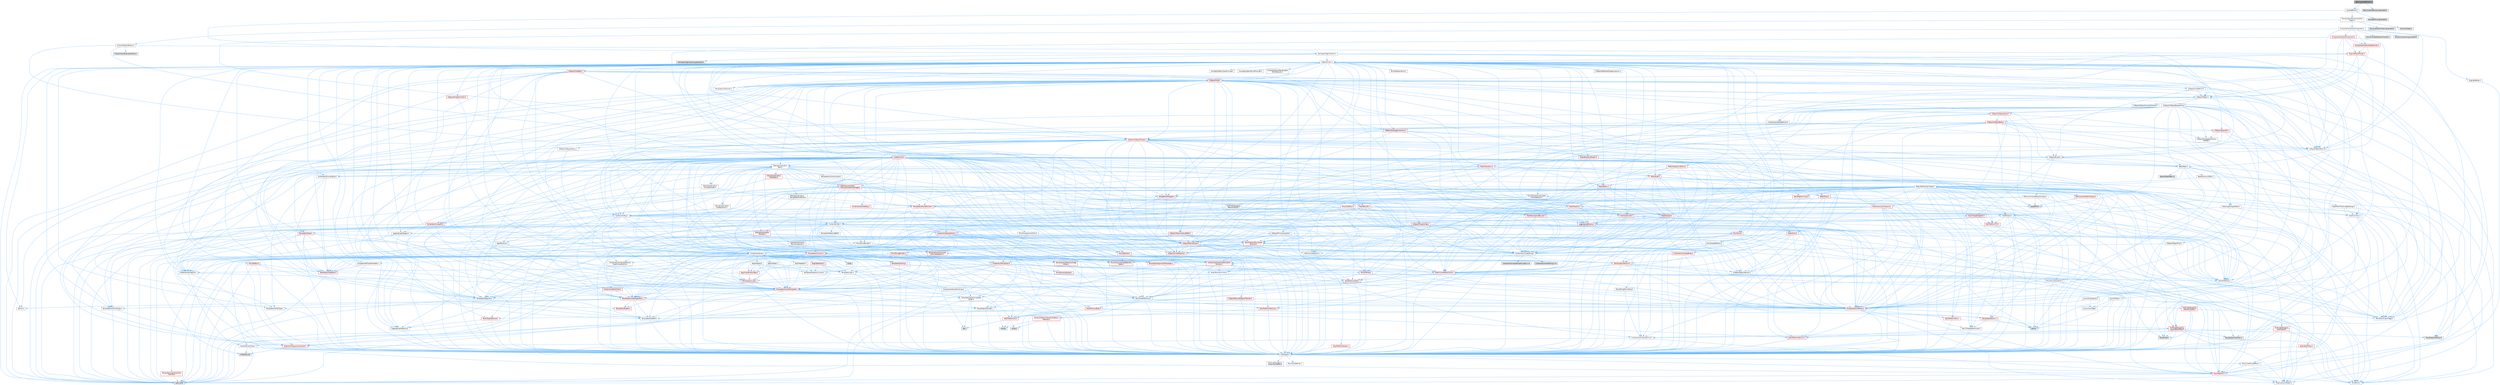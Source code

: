 digraph "BasicLayeredMoves.h"
{
 // INTERACTIVE_SVG=YES
 // LATEX_PDF_SIZE
  bgcolor="transparent";
  edge [fontname=Helvetica,fontsize=10,labelfontname=Helvetica,labelfontsize=10];
  node [fontname=Helvetica,fontsize=10,shape=box,height=0.2,width=0.4];
  Node1 [id="Node000001",label="BasicLayeredMoves.h",height=0.2,width=0.4,color="gray40", fillcolor="grey60", style="filled", fontcolor="black",tooltip=" "];
  Node1 -> Node2 [id="edge1_Node000001_Node000002",color="steelblue1",style="solid",tooltip=" "];
  Node2 [id="Node000002",label="LayeredMove.h",height=0.2,width=0.4,color="grey40", fillcolor="white", style="filled",URL="$dd/d30/LayeredMove_8h.html",tooltip=" "];
  Node2 -> Node3 [id="edge2_Node000002_Node000003",color="steelblue1",style="solid",tooltip=" "];
  Node3 [id="Node000003",label="GameplayTagContainer.h",height=0.2,width=0.4,color="grey40", fillcolor="white", style="filled",URL="$d1/d5c/GameplayTagContainer_8h.html",tooltip=" "];
  Node3 -> Node4 [id="edge3_Node000003_Node000004",color="steelblue1",style="solid",tooltip=" "];
  Node4 [id="Node000004",label="Stats/Stats.h",height=0.2,width=0.4,color="grey40", fillcolor="white", style="filled",URL="$dc/d09/Stats_8h.html",tooltip=" "];
  Node4 -> Node5 [id="edge4_Node000004_Node000005",color="steelblue1",style="solid",tooltip=" "];
  Node5 [id="Node000005",label="CoreGlobals.h",height=0.2,width=0.4,color="grey40", fillcolor="white", style="filled",URL="$d5/d8c/CoreGlobals_8h.html",tooltip=" "];
  Node5 -> Node6 [id="edge5_Node000005_Node000006",color="steelblue1",style="solid",tooltip=" "];
  Node6 [id="Node000006",label="Containers/UnrealString.h",height=0.2,width=0.4,color="grey40", fillcolor="white", style="filled",URL="$d5/dba/UnrealString_8h.html",tooltip=" "];
  Node6 -> Node7 [id="edge6_Node000006_Node000007",color="steelblue1",style="solid",tooltip=" "];
  Node7 [id="Node000007",label="Containers/UnrealStringIncludes.h.inl",height=0.2,width=0.4,color="grey60", fillcolor="#E0E0E0", style="filled",tooltip=" "];
  Node6 -> Node8 [id="edge7_Node000006_Node000008",color="steelblue1",style="solid",tooltip=" "];
  Node8 [id="Node000008",label="Containers/UnrealString.h.inl",height=0.2,width=0.4,color="grey60", fillcolor="#E0E0E0", style="filled",tooltip=" "];
  Node6 -> Node9 [id="edge8_Node000006_Node000009",color="steelblue1",style="solid",tooltip=" "];
  Node9 [id="Node000009",label="Misc/StringFormatArg.h",height=0.2,width=0.4,color="grey40", fillcolor="white", style="filled",URL="$d2/d16/StringFormatArg_8h.html",tooltip=" "];
  Node9 -> Node10 [id="edge9_Node000009_Node000010",color="steelblue1",style="solid",tooltip=" "];
  Node10 [id="Node000010",label="Containers/ContainersFwd.h",height=0.2,width=0.4,color="grey40", fillcolor="white", style="filled",URL="$d4/d0a/ContainersFwd_8h.html",tooltip=" "];
  Node10 -> Node11 [id="edge10_Node000010_Node000011",color="steelblue1",style="solid",tooltip=" "];
  Node11 [id="Node000011",label="HAL/Platform.h",height=0.2,width=0.4,color="red", fillcolor="#FFF0F0", style="filled",URL="$d9/dd0/Platform_8h.html",tooltip=" "];
  Node11 -> Node12 [id="edge11_Node000011_Node000012",color="steelblue1",style="solid",tooltip=" "];
  Node12 [id="Node000012",label="Misc/Build.h",height=0.2,width=0.4,color="grey40", fillcolor="white", style="filled",URL="$d3/dbb/Build_8h.html",tooltip=" "];
  Node11 -> Node14 [id="edge12_Node000011_Node000014",color="steelblue1",style="solid",tooltip=" "];
  Node14 [id="Node000014",label="type_traits",height=0.2,width=0.4,color="grey60", fillcolor="#E0E0E0", style="filled",tooltip=" "];
  Node11 -> Node15 [id="edge13_Node000011_Node000015",color="steelblue1",style="solid",tooltip=" "];
  Node15 [id="Node000015",label="PreprocessorHelpers.h",height=0.2,width=0.4,color="grey40", fillcolor="white", style="filled",URL="$db/ddb/PreprocessorHelpers_8h.html",tooltip=" "];
  Node10 -> Node21 [id="edge14_Node000010_Node000021",color="steelblue1",style="solid",tooltip=" "];
  Node21 [id="Node000021",label="CoreTypes.h",height=0.2,width=0.4,color="grey40", fillcolor="white", style="filled",URL="$dc/dec/CoreTypes_8h.html",tooltip=" "];
  Node21 -> Node11 [id="edge15_Node000021_Node000011",color="steelblue1",style="solid",tooltip=" "];
  Node21 -> Node22 [id="edge16_Node000021_Node000022",color="steelblue1",style="solid",tooltip=" "];
  Node22 [id="Node000022",label="ProfilingDebugging\l/UMemoryDefines.h",height=0.2,width=0.4,color="grey40", fillcolor="white", style="filled",URL="$d2/da2/UMemoryDefines_8h.html",tooltip=" "];
  Node21 -> Node23 [id="edge17_Node000021_Node000023",color="steelblue1",style="solid",tooltip=" "];
  Node23 [id="Node000023",label="Misc/CoreMiscDefines.h",height=0.2,width=0.4,color="grey40", fillcolor="white", style="filled",URL="$da/d38/CoreMiscDefines_8h.html",tooltip=" "];
  Node23 -> Node11 [id="edge18_Node000023_Node000011",color="steelblue1",style="solid",tooltip=" "];
  Node23 -> Node15 [id="edge19_Node000023_Node000015",color="steelblue1",style="solid",tooltip=" "];
  Node21 -> Node24 [id="edge20_Node000021_Node000024",color="steelblue1",style="solid",tooltip=" "];
  Node24 [id="Node000024",label="Misc/CoreDefines.h",height=0.2,width=0.4,color="grey40", fillcolor="white", style="filled",URL="$d3/dd2/CoreDefines_8h.html",tooltip=" "];
  Node10 -> Node25 [id="edge21_Node000010_Node000025",color="steelblue1",style="solid",tooltip=" "];
  Node25 [id="Node000025",label="Traits/IsContiguousContainer.h",height=0.2,width=0.4,color="red", fillcolor="#FFF0F0", style="filled",URL="$d5/d3c/IsContiguousContainer_8h.html",tooltip=" "];
  Node25 -> Node21 [id="edge22_Node000025_Node000021",color="steelblue1",style="solid",tooltip=" "];
  Node25 -> Node27 [id="edge23_Node000025_Node000027",color="steelblue1",style="solid",tooltip=" "];
  Node27 [id="Node000027",label="initializer_list",height=0.2,width=0.4,color="grey60", fillcolor="#E0E0E0", style="filled",tooltip=" "];
  Node5 -> Node21 [id="edge24_Node000005_Node000021",color="steelblue1",style="solid",tooltip=" "];
  Node5 -> Node28 [id="edge25_Node000005_Node000028",color="steelblue1",style="solid",tooltip=" "];
  Node28 [id="Node000028",label="HAL/PlatformTLS.h",height=0.2,width=0.4,color="red", fillcolor="#FFF0F0", style="filled",URL="$d0/def/PlatformTLS_8h.html",tooltip=" "];
  Node28 -> Node21 [id="edge26_Node000028_Node000021",color="steelblue1",style="solid",tooltip=" "];
  Node5 -> Node31 [id="edge27_Node000005_Node000031",color="steelblue1",style="solid",tooltip=" "];
  Node31 [id="Node000031",label="Logging/LogMacros.h",height=0.2,width=0.4,color="red", fillcolor="#FFF0F0", style="filled",URL="$d0/d16/LogMacros_8h.html",tooltip=" "];
  Node31 -> Node6 [id="edge28_Node000031_Node000006",color="steelblue1",style="solid",tooltip=" "];
  Node31 -> Node21 [id="edge29_Node000031_Node000021",color="steelblue1",style="solid",tooltip=" "];
  Node31 -> Node15 [id="edge30_Node000031_Node000015",color="steelblue1",style="solid",tooltip=" "];
  Node31 -> Node32 [id="edge31_Node000031_Node000032",color="steelblue1",style="solid",tooltip=" "];
  Node32 [id="Node000032",label="Logging/LogCategory.h",height=0.2,width=0.4,color="grey40", fillcolor="white", style="filled",URL="$d9/d36/LogCategory_8h.html",tooltip=" "];
  Node32 -> Node21 [id="edge32_Node000032_Node000021",color="steelblue1",style="solid",tooltip=" "];
  Node32 -> Node33 [id="edge33_Node000032_Node000033",color="steelblue1",style="solid",tooltip=" "];
  Node33 [id="Node000033",label="Logging/LogVerbosity.h",height=0.2,width=0.4,color="grey40", fillcolor="white", style="filled",URL="$d2/d8f/LogVerbosity_8h.html",tooltip=" "];
  Node33 -> Node21 [id="edge34_Node000033_Node000021",color="steelblue1",style="solid",tooltip=" "];
  Node32 -> Node34 [id="edge35_Node000032_Node000034",color="steelblue1",style="solid",tooltip=" "];
  Node34 [id="Node000034",label="UObject/NameTypes.h",height=0.2,width=0.4,color="red", fillcolor="#FFF0F0", style="filled",URL="$d6/d35/NameTypes_8h.html",tooltip=" "];
  Node34 -> Node21 [id="edge36_Node000034_Node000021",color="steelblue1",style="solid",tooltip=" "];
  Node34 -> Node35 [id="edge37_Node000034_Node000035",color="steelblue1",style="solid",tooltip=" "];
  Node35 [id="Node000035",label="Misc/AssertionMacros.h",height=0.2,width=0.4,color="red", fillcolor="#FFF0F0", style="filled",URL="$d0/dfa/AssertionMacros_8h.html",tooltip=" "];
  Node35 -> Node21 [id="edge38_Node000035_Node000021",color="steelblue1",style="solid",tooltip=" "];
  Node35 -> Node11 [id="edge39_Node000035_Node000011",color="steelblue1",style="solid",tooltip=" "];
  Node35 -> Node36 [id="edge40_Node000035_Node000036",color="steelblue1",style="solid",tooltip=" "];
  Node36 [id="Node000036",label="HAL/PlatformMisc.h",height=0.2,width=0.4,color="red", fillcolor="#FFF0F0", style="filled",URL="$d0/df5/PlatformMisc_8h.html",tooltip=" "];
  Node36 -> Node21 [id="edge41_Node000036_Node000021",color="steelblue1",style="solid",tooltip=" "];
  Node36 -> Node60 [id="edge42_Node000036_Node000060",color="steelblue1",style="solid",tooltip=" "];
  Node60 [id="Node000060",label="ProfilingDebugging\l/CpuProfilerTrace.h",height=0.2,width=0.4,color="red", fillcolor="#FFF0F0", style="filled",URL="$da/dcb/CpuProfilerTrace_8h.html",tooltip=" "];
  Node60 -> Node21 [id="edge43_Node000060_Node000021",color="steelblue1",style="solid",tooltip=" "];
  Node60 -> Node10 [id="edge44_Node000060_Node000010",color="steelblue1",style="solid",tooltip=" "];
  Node60 -> Node61 [id="edge45_Node000060_Node000061",color="steelblue1",style="solid",tooltip=" "];
  Node61 [id="Node000061",label="HAL/PlatformAtomics.h",height=0.2,width=0.4,color="red", fillcolor="#FFF0F0", style="filled",URL="$d3/d36/PlatformAtomics_8h.html",tooltip=" "];
  Node61 -> Node21 [id="edge46_Node000061_Node000021",color="steelblue1",style="solid",tooltip=" "];
  Node60 -> Node15 [id="edge47_Node000060_Node000015",color="steelblue1",style="solid",tooltip=" "];
  Node60 -> Node12 [id="edge48_Node000060_Node000012",color="steelblue1",style="solid",tooltip=" "];
  Node60 -> Node65 [id="edge49_Node000060_Node000065",color="steelblue1",style="solid",tooltip=" "];
  Node65 [id="Node000065",label="Trace/Detail/Channel.h",height=0.2,width=0.4,color="grey60", fillcolor="#E0E0E0", style="filled",tooltip=" "];
  Node60 -> Node66 [id="edge50_Node000060_Node000066",color="steelblue1",style="solid",tooltip=" "];
  Node66 [id="Node000066",label="Trace/Detail/Channel.inl",height=0.2,width=0.4,color="grey60", fillcolor="#E0E0E0", style="filled",tooltip=" "];
  Node60 -> Node67 [id="edge51_Node000060_Node000067",color="steelblue1",style="solid",tooltip=" "];
  Node67 [id="Node000067",label="Trace/Trace.h",height=0.2,width=0.4,color="grey60", fillcolor="#E0E0E0", style="filled",tooltip=" "];
  Node35 -> Node15 [id="edge52_Node000035_Node000015",color="steelblue1",style="solid",tooltip=" "];
  Node35 -> Node68 [id="edge53_Node000035_Node000068",color="steelblue1",style="solid",tooltip=" "];
  Node68 [id="Node000068",label="Templates/EnableIf.h",height=0.2,width=0.4,color="grey40", fillcolor="white", style="filled",URL="$d7/d60/EnableIf_8h.html",tooltip=" "];
  Node68 -> Node21 [id="edge54_Node000068_Node000021",color="steelblue1",style="solid",tooltip=" "];
  Node35 -> Node81 [id="edge55_Node000035_Node000081",color="steelblue1",style="solid",tooltip=" "];
  Node81 [id="Node000081",label="atomic",height=0.2,width=0.4,color="grey60", fillcolor="#E0E0E0", style="filled",tooltip=" "];
  Node34 -> Node82 [id="edge56_Node000034_Node000082",color="steelblue1",style="solid",tooltip=" "];
  Node82 [id="Node000082",label="HAL/UnrealMemory.h",height=0.2,width=0.4,color="grey40", fillcolor="white", style="filled",URL="$d9/d96/UnrealMemory_8h.html",tooltip=" "];
  Node82 -> Node21 [id="edge57_Node000082_Node000021",color="steelblue1",style="solid",tooltip=" "];
  Node82 -> Node83 [id="edge58_Node000082_Node000083",color="steelblue1",style="solid",tooltip=" "];
  Node83 [id="Node000083",label="GenericPlatform/GenericPlatform\lMemory.h",height=0.2,width=0.4,color="red", fillcolor="#FFF0F0", style="filled",URL="$dd/d22/GenericPlatformMemory_8h.html",tooltip=" "];
  Node83 -> Node21 [id="edge59_Node000083_Node000021",color="steelblue1",style="solid",tooltip=" "];
  Node83 -> Node53 [id="edge60_Node000083_Node000053",color="steelblue1",style="solid",tooltip=" "];
  Node53 [id="Node000053",label="string.h",height=0.2,width=0.4,color="grey60", fillcolor="#E0E0E0", style="filled",tooltip=" "];
  Node83 -> Node46 [id="edge61_Node000083_Node000046",color="steelblue1",style="solid",tooltip=" "];
  Node46 [id="Node000046",label="wchar.h",height=0.2,width=0.4,color="grey60", fillcolor="#E0E0E0", style="filled",tooltip=" "];
  Node82 -> Node86 [id="edge62_Node000082_Node000086",color="steelblue1",style="solid",tooltip=" "];
  Node86 [id="Node000086",label="HAL/MemoryBase.h",height=0.2,width=0.4,color="red", fillcolor="#FFF0F0", style="filled",URL="$d6/d9f/MemoryBase_8h.html",tooltip=" "];
  Node86 -> Node21 [id="edge63_Node000086_Node000021",color="steelblue1",style="solid",tooltip=" "];
  Node86 -> Node61 [id="edge64_Node000086_Node000061",color="steelblue1",style="solid",tooltip=" "];
  Node86 -> Node44 [id="edge65_Node000086_Node000044",color="steelblue1",style="solid",tooltip=" "];
  Node44 [id="Node000044",label="HAL/PlatformCrt.h",height=0.2,width=0.4,color="red", fillcolor="#FFF0F0", style="filled",URL="$d8/d75/PlatformCrt_8h.html",tooltip=" "];
  Node44 -> Node45 [id="edge66_Node000044_Node000045",color="steelblue1",style="solid",tooltip=" "];
  Node45 [id="Node000045",label="new",height=0.2,width=0.4,color="grey60", fillcolor="#E0E0E0", style="filled",tooltip=" "];
  Node44 -> Node46 [id="edge67_Node000044_Node000046",color="steelblue1",style="solid",tooltip=" "];
  Node44 -> Node53 [id="edge68_Node000044_Node000053",color="steelblue1",style="solid",tooltip=" "];
  Node86 -> Node88 [id="edge69_Node000086_Node000088",color="steelblue1",style="solid",tooltip=" "];
  Node88 [id="Node000088",label="Misc/OutputDevice.h",height=0.2,width=0.4,color="red", fillcolor="#FFF0F0", style="filled",URL="$d7/d32/OutputDevice_8h.html",tooltip=" "];
  Node88 -> Node21 [id="edge70_Node000088_Node000021",color="steelblue1",style="solid",tooltip=" "];
  Node88 -> Node33 [id="edge71_Node000088_Node000033",color="steelblue1",style="solid",tooltip=" "];
  Node86 -> Node89 [id="edge72_Node000086_Node000089",color="steelblue1",style="solid",tooltip=" "];
  Node89 [id="Node000089",label="Templates/Atomic.h",height=0.2,width=0.4,color="red", fillcolor="#FFF0F0", style="filled",URL="$d3/d91/Atomic_8h.html",tooltip=" "];
  Node89 -> Node90 [id="edge73_Node000089_Node000090",color="steelblue1",style="solid",tooltip=" "];
  Node90 [id="Node000090",label="HAL/ThreadSafeCounter.h",height=0.2,width=0.4,color="grey40", fillcolor="white", style="filled",URL="$dc/dc9/ThreadSafeCounter_8h.html",tooltip=" "];
  Node90 -> Node21 [id="edge74_Node000090_Node000021",color="steelblue1",style="solid",tooltip=" "];
  Node90 -> Node61 [id="edge75_Node000090_Node000061",color="steelblue1",style="solid",tooltip=" "];
  Node89 -> Node81 [id="edge76_Node000089_Node000081",color="steelblue1",style="solid",tooltip=" "];
  Node82 -> Node98 [id="edge77_Node000082_Node000098",color="steelblue1",style="solid",tooltip=" "];
  Node98 [id="Node000098",label="HAL/PlatformMemory.h",height=0.2,width=0.4,color="red", fillcolor="#FFF0F0", style="filled",URL="$de/d68/PlatformMemory_8h.html",tooltip=" "];
  Node98 -> Node21 [id="edge78_Node000098_Node000021",color="steelblue1",style="solid",tooltip=" "];
  Node98 -> Node83 [id="edge79_Node000098_Node000083",color="steelblue1",style="solid",tooltip=" "];
  Node82 -> Node100 [id="edge80_Node000082_Node000100",color="steelblue1",style="solid",tooltip=" "];
  Node100 [id="Node000100",label="ProfilingDebugging\l/MemoryTrace.h",height=0.2,width=0.4,color="red", fillcolor="#FFF0F0", style="filled",URL="$da/dd7/MemoryTrace_8h.html",tooltip=" "];
  Node100 -> Node11 [id="edge81_Node000100_Node000011",color="steelblue1",style="solid",tooltip=" "];
  Node100 -> Node56 [id="edge82_Node000100_Node000056",color="steelblue1",style="solid",tooltip=" "];
  Node56 [id="Node000056",label="Misc/EnumClassFlags.h",height=0.2,width=0.4,color="grey40", fillcolor="white", style="filled",URL="$d8/de7/EnumClassFlags_8h.html",tooltip=" "];
  Node100 -> Node67 [id="edge83_Node000100_Node000067",color="steelblue1",style="solid",tooltip=" "];
  Node82 -> Node101 [id="edge84_Node000082_Node000101",color="steelblue1",style="solid",tooltip=" "];
  Node101 [id="Node000101",label="Templates/IsPointer.h",height=0.2,width=0.4,color="grey40", fillcolor="white", style="filled",URL="$d7/d05/IsPointer_8h.html",tooltip=" "];
  Node101 -> Node21 [id="edge85_Node000101_Node000021",color="steelblue1",style="solid",tooltip=" "];
  Node34 -> Node102 [id="edge86_Node000034_Node000102",color="steelblue1",style="solid",tooltip=" "];
  Node102 [id="Node000102",label="Templates/UnrealTypeTraits.h",height=0.2,width=0.4,color="red", fillcolor="#FFF0F0", style="filled",URL="$d2/d2d/UnrealTypeTraits_8h.html",tooltip=" "];
  Node102 -> Node21 [id="edge87_Node000102_Node000021",color="steelblue1",style="solid",tooltip=" "];
  Node102 -> Node101 [id="edge88_Node000102_Node000101",color="steelblue1",style="solid",tooltip=" "];
  Node102 -> Node35 [id="edge89_Node000102_Node000035",color="steelblue1",style="solid",tooltip=" "];
  Node102 -> Node68 [id="edge90_Node000102_Node000068",color="steelblue1",style="solid",tooltip=" "];
  Node102 -> Node71 [id="edge91_Node000102_Node000071",color="steelblue1",style="solid",tooltip=" "];
  Node71 [id="Node000071",label="IsEnum.h",height=0.2,width=0.4,color="grey40", fillcolor="white", style="filled",URL="$d4/de5/IsEnum_8h.html",tooltip=" "];
  Node102 -> Node104 [id="edge92_Node000102_Node000104",color="steelblue1",style="solid",tooltip=" "];
  Node104 [id="Node000104",label="Templates/Models.h",height=0.2,width=0.4,color="red", fillcolor="#FFF0F0", style="filled",URL="$d3/d0c/Models_8h.html",tooltip=" "];
  Node102 -> Node105 [id="edge93_Node000102_Node000105",color="steelblue1",style="solid",tooltip=" "];
  Node105 [id="Node000105",label="Templates/IsPODType.h",height=0.2,width=0.4,color="grey40", fillcolor="white", style="filled",URL="$d7/db1/IsPODType_8h.html",tooltip=" "];
  Node105 -> Node21 [id="edge94_Node000105_Node000021",color="steelblue1",style="solid",tooltip=" "];
  Node102 -> Node106 [id="edge95_Node000102_Node000106",color="steelblue1",style="solid",tooltip=" "];
  Node106 [id="Node000106",label="Templates/IsUECoreType.h",height=0.2,width=0.4,color="grey40", fillcolor="white", style="filled",URL="$d1/db8/IsUECoreType_8h.html",tooltip=" "];
  Node106 -> Node21 [id="edge96_Node000106_Node000021",color="steelblue1",style="solid",tooltip=" "];
  Node106 -> Node14 [id="edge97_Node000106_Node000014",color="steelblue1",style="solid",tooltip=" "];
  Node34 -> Node107 [id="edge98_Node000034_Node000107",color="steelblue1",style="solid",tooltip=" "];
  Node107 [id="Node000107",label="Templates/UnrealTemplate.h",height=0.2,width=0.4,color="red", fillcolor="#FFF0F0", style="filled",URL="$d4/d24/UnrealTemplate_8h.html",tooltip=" "];
  Node107 -> Node21 [id="edge99_Node000107_Node000021",color="steelblue1",style="solid",tooltip=" "];
  Node107 -> Node101 [id="edge100_Node000107_Node000101",color="steelblue1",style="solid",tooltip=" "];
  Node107 -> Node82 [id="edge101_Node000107_Node000082",color="steelblue1",style="solid",tooltip=" "];
  Node107 -> Node102 [id="edge102_Node000107_Node000102",color="steelblue1",style="solid",tooltip=" "];
  Node107 -> Node76 [id="edge103_Node000107_Node000076",color="steelblue1",style="solid",tooltip=" "];
  Node76 [id="Node000076",label="Templates/Requires.h",height=0.2,width=0.4,color="grey40", fillcolor="white", style="filled",URL="$dc/d96/Requires_8h.html",tooltip=" "];
  Node76 -> Node68 [id="edge104_Node000076_Node000068",color="steelblue1",style="solid",tooltip=" "];
  Node76 -> Node14 [id="edge105_Node000076_Node000014",color="steelblue1",style="solid",tooltip=" "];
  Node107 -> Node111 [id="edge106_Node000107_Node000111",color="steelblue1",style="solid",tooltip=" "];
  Node111 [id="Node000111",label="Templates/TypeCompatible\lBytes.h",height=0.2,width=0.4,color="grey40", fillcolor="white", style="filled",URL="$df/d0a/TypeCompatibleBytes_8h.html",tooltip=" "];
  Node111 -> Node21 [id="edge107_Node000111_Node000021",color="steelblue1",style="solid",tooltip=" "];
  Node111 -> Node53 [id="edge108_Node000111_Node000053",color="steelblue1",style="solid",tooltip=" "];
  Node111 -> Node45 [id="edge109_Node000111_Node000045",color="steelblue1",style="solid",tooltip=" "];
  Node111 -> Node14 [id="edge110_Node000111_Node000014",color="steelblue1",style="solid",tooltip=" "];
  Node107 -> Node25 [id="edge111_Node000107_Node000025",color="steelblue1",style="solid",tooltip=" "];
  Node107 -> Node14 [id="edge112_Node000107_Node000014",color="steelblue1",style="solid",tooltip=" "];
  Node34 -> Node6 [id="edge113_Node000034_Node000006",color="steelblue1",style="solid",tooltip=" "];
  Node34 -> Node113 [id="edge114_Node000034_Node000113",color="steelblue1",style="solid",tooltip=" "];
  Node113 [id="Node000113",label="HAL/CriticalSection.h",height=0.2,width=0.4,color="grey40", fillcolor="white", style="filled",URL="$d6/d90/CriticalSection_8h.html",tooltip=" "];
  Node113 -> Node114 [id="edge115_Node000113_Node000114",color="steelblue1",style="solid",tooltip=" "];
  Node114 [id="Node000114",label="HAL/PlatformMutex.h",height=0.2,width=0.4,color="red", fillcolor="#FFF0F0", style="filled",URL="$d9/d0b/PlatformMutex_8h.html",tooltip=" "];
  Node114 -> Node21 [id="edge116_Node000114_Node000021",color="steelblue1",style="solid",tooltip=" "];
  Node34 -> Node38 [id="edge117_Node000034_Node000038",color="steelblue1",style="solid",tooltip=" "];
  Node38 [id="Node000038",label="Containers/StringFwd.h",height=0.2,width=0.4,color="grey40", fillcolor="white", style="filled",URL="$df/d37/StringFwd_8h.html",tooltip=" "];
  Node38 -> Node21 [id="edge118_Node000038_Node000021",color="steelblue1",style="solid",tooltip=" "];
  Node38 -> Node39 [id="edge119_Node000038_Node000039",color="steelblue1",style="solid",tooltip=" "];
  Node39 [id="Node000039",label="Traits/ElementType.h",height=0.2,width=0.4,color="grey40", fillcolor="white", style="filled",URL="$d5/d4f/ElementType_8h.html",tooltip=" "];
  Node39 -> Node11 [id="edge120_Node000039_Node000011",color="steelblue1",style="solid",tooltip=" "];
  Node39 -> Node27 [id="edge121_Node000039_Node000027",color="steelblue1",style="solid",tooltip=" "];
  Node39 -> Node14 [id="edge122_Node000039_Node000014",color="steelblue1",style="solid",tooltip=" "];
  Node38 -> Node25 [id="edge123_Node000038_Node000025",color="steelblue1",style="solid",tooltip=" "];
  Node34 -> Node181 [id="edge124_Node000034_Node000181",color="steelblue1",style="solid",tooltip=" "];
  Node181 [id="Node000181",label="UObject/UnrealNames.h",height=0.2,width=0.4,color="red", fillcolor="#FFF0F0", style="filled",URL="$d8/db1/UnrealNames_8h.html",tooltip=" "];
  Node181 -> Node21 [id="edge125_Node000181_Node000021",color="steelblue1",style="solid",tooltip=" "];
  Node34 -> Node89 [id="edge126_Node000034_Node000089",color="steelblue1",style="solid",tooltip=" "];
  Node34 -> Node130 [id="edge127_Node000034_Node000130",color="steelblue1",style="solid",tooltip=" "];
  Node130 [id="Node000130",label="Misc/IntrusiveUnsetOptional\lState.h",height=0.2,width=0.4,color="red", fillcolor="#FFF0F0", style="filled",URL="$d2/d0a/IntrusiveUnsetOptionalState_8h.html",tooltip=" "];
  Node34 -> Node183 [id="edge128_Node000034_Node000183",color="steelblue1",style="solid",tooltip=" "];
  Node183 [id="Node000183",label="Misc/StringBuilder.h",height=0.2,width=0.4,color="red", fillcolor="#FFF0F0", style="filled",URL="$d4/d52/StringBuilder_8h.html",tooltip=" "];
  Node183 -> Node38 [id="edge129_Node000183_Node000038",color="steelblue1",style="solid",tooltip=" "];
  Node183 -> Node184 [id="edge130_Node000183_Node000184",color="steelblue1",style="solid",tooltip=" "];
  Node184 [id="Node000184",label="Containers/StringView.h",height=0.2,width=0.4,color="red", fillcolor="#FFF0F0", style="filled",URL="$dd/dea/StringView_8h.html",tooltip=" "];
  Node184 -> Node21 [id="edge131_Node000184_Node000021",color="steelblue1",style="solid",tooltip=" "];
  Node184 -> Node38 [id="edge132_Node000184_Node000038",color="steelblue1",style="solid",tooltip=" "];
  Node184 -> Node82 [id="edge133_Node000184_Node000082",color="steelblue1",style="solid",tooltip=" "];
  Node184 -> Node54 [id="edge134_Node000184_Node000054",color="steelblue1",style="solid",tooltip=" "];
  Node54 [id="Node000054",label="Math/NumericLimits.h",height=0.2,width=0.4,color="grey40", fillcolor="white", style="filled",URL="$df/d1b/NumericLimits_8h.html",tooltip=" "];
  Node54 -> Node21 [id="edge135_Node000054_Node000021",color="steelblue1",style="solid",tooltip=" "];
  Node184 -> Node178 [id="edge136_Node000184_Node000178",color="steelblue1",style="solid",tooltip=" "];
  Node178 [id="Node000178",label="Math/UnrealMathUtility.h",height=0.2,width=0.4,color="red", fillcolor="#FFF0F0", style="filled",URL="$db/db8/UnrealMathUtility_8h.html",tooltip=" "];
  Node178 -> Node21 [id="edge137_Node000178_Node000021",color="steelblue1",style="solid",tooltip=" "];
  Node178 -> Node35 [id="edge138_Node000178_Node000035",color="steelblue1",style="solid",tooltip=" "];
  Node178 -> Node119 [id="edge139_Node000178_Node000119",color="steelblue1",style="solid",tooltip=" "];
  Node119 [id="Node000119",label="HAL/PlatformMath.h",height=0.2,width=0.4,color="red", fillcolor="#FFF0F0", style="filled",URL="$dc/d53/PlatformMath_8h.html",tooltip=" "];
  Node119 -> Node21 [id="edge140_Node000119_Node000021",color="steelblue1",style="solid",tooltip=" "];
  Node178 -> Node41 [id="edge141_Node000178_Node000041",color="steelblue1",style="solid",tooltip=" "];
  Node41 [id="Node000041",label="Math/MathFwd.h",height=0.2,width=0.4,color="grey40", fillcolor="white", style="filled",URL="$d2/d10/MathFwd_8h.html",tooltip=" "];
  Node41 -> Node11 [id="edge142_Node000041_Node000011",color="steelblue1",style="solid",tooltip=" "];
  Node178 -> Node76 [id="edge143_Node000178_Node000076",color="steelblue1",style="solid",tooltip=" "];
  Node184 -> Node153 [id="edge144_Node000184_Node000153",color="steelblue1",style="solid",tooltip=" "];
  Node153 [id="Node000153",label="Misc/CString.h",height=0.2,width=0.4,color="red", fillcolor="#FFF0F0", style="filled",URL="$d2/d49/CString_8h.html",tooltip=" "];
  Node153 -> Node21 [id="edge145_Node000153_Node000021",color="steelblue1",style="solid",tooltip=" "];
  Node153 -> Node44 [id="edge146_Node000153_Node000044",color="steelblue1",style="solid",tooltip=" "];
  Node153 -> Node35 [id="edge147_Node000153_Node000035",color="steelblue1",style="solid",tooltip=" "];
  Node184 -> Node132 [id="edge148_Node000184_Node000132",color="steelblue1",style="solid",tooltip=" "];
  Node132 [id="Node000132",label="Misc/ReverseIterate.h",height=0.2,width=0.4,color="red", fillcolor="#FFF0F0", style="filled",URL="$db/de3/ReverseIterate_8h.html",tooltip=" "];
  Node132 -> Node11 [id="edge149_Node000132_Node000011",color="steelblue1",style="solid",tooltip=" "];
  Node184 -> Node76 [id="edge150_Node000184_Node000076",color="steelblue1",style="solid",tooltip=" "];
  Node184 -> Node107 [id="edge151_Node000184_Node000107",color="steelblue1",style="solid",tooltip=" "];
  Node184 -> Node39 [id="edge152_Node000184_Node000039",color="steelblue1",style="solid",tooltip=" "];
  Node184 -> Node25 [id="edge153_Node000184_Node000025",color="steelblue1",style="solid",tooltip=" "];
  Node184 -> Node14 [id="edge154_Node000184_Node000014",color="steelblue1",style="solid",tooltip=" "];
  Node183 -> Node21 [id="edge155_Node000183_Node000021",color="steelblue1",style="solid",tooltip=" "];
  Node183 -> Node82 [id="edge156_Node000183_Node000082",color="steelblue1",style="solid",tooltip=" "];
  Node183 -> Node35 [id="edge157_Node000183_Node000035",color="steelblue1",style="solid",tooltip=" "];
  Node183 -> Node153 [id="edge158_Node000183_Node000153",color="steelblue1",style="solid",tooltip=" "];
  Node183 -> Node68 [id="edge159_Node000183_Node000068",color="steelblue1",style="solid",tooltip=" "];
  Node183 -> Node76 [id="edge160_Node000183_Node000076",color="steelblue1",style="solid",tooltip=" "];
  Node183 -> Node107 [id="edge161_Node000183_Node000107",color="steelblue1",style="solid",tooltip=" "];
  Node183 -> Node102 [id="edge162_Node000183_Node000102",color="steelblue1",style="solid",tooltip=" "];
  Node183 -> Node25 [id="edge163_Node000183_Node000025",color="steelblue1",style="solid",tooltip=" "];
  Node183 -> Node14 [id="edge164_Node000183_Node000014",color="steelblue1",style="solid",tooltip=" "];
  Node34 -> Node67 [id="edge165_Node000034_Node000067",color="steelblue1",style="solid",tooltip=" "];
  Node31 -> Node33 [id="edge166_Node000031_Node000033",color="steelblue1",style="solid",tooltip=" "];
  Node31 -> Node35 [id="edge167_Node000031_Node000035",color="steelblue1",style="solid",tooltip=" "];
  Node31 -> Node12 [id="edge168_Node000031_Node000012",color="steelblue1",style="solid",tooltip=" "];
  Node31 -> Node68 [id="edge169_Node000031_Node000068",color="steelblue1",style="solid",tooltip=" "];
  Node31 -> Node14 [id="edge170_Node000031_Node000014",color="steelblue1",style="solid",tooltip=" "];
  Node5 -> Node12 [id="edge171_Node000005_Node000012",color="steelblue1",style="solid",tooltip=" "];
  Node5 -> Node56 [id="edge172_Node000005_Node000056",color="steelblue1",style="solid",tooltip=" "];
  Node5 -> Node88 [id="edge173_Node000005_Node000088",color="steelblue1",style="solid",tooltip=" "];
  Node5 -> Node60 [id="edge174_Node000005_Node000060",color="steelblue1",style="solid",tooltip=" "];
  Node5 -> Node89 [id="edge175_Node000005_Node000089",color="steelblue1",style="solid",tooltip=" "];
  Node5 -> Node34 [id="edge176_Node000005_Node000034",color="steelblue1",style="solid",tooltip=" "];
  Node5 -> Node81 [id="edge177_Node000005_Node000081",color="steelblue1",style="solid",tooltip=" "];
  Node4 -> Node21 [id="edge178_Node000004_Node000021",color="steelblue1",style="solid",tooltip=" "];
  Node4 -> Node191 [id="edge179_Node000004_Node000191",color="steelblue1",style="solid",tooltip=" "];
  Node191 [id="Node000191",label="StatsCommon.h",height=0.2,width=0.4,color="grey40", fillcolor="white", style="filled",URL="$df/d16/StatsCommon_8h.html",tooltip=" "];
  Node191 -> Node21 [id="edge180_Node000191_Node000021",color="steelblue1",style="solid",tooltip=" "];
  Node191 -> Node12 [id="edge181_Node000191_Node000012",color="steelblue1",style="solid",tooltip=" "];
  Node191 -> Node56 [id="edge182_Node000191_Node000056",color="steelblue1",style="solid",tooltip=" "];
  Node4 -> Node192 [id="edge183_Node000004_Node000192",color="steelblue1",style="solid",tooltip=" "];
  Node192 [id="Node000192",label="Stats/DynamicStats.h",height=0.2,width=0.4,color="grey40", fillcolor="white", style="filled",URL="$dc/d24/DynamicStats_8h.html",tooltip=" "];
  Node192 -> Node12 [id="edge184_Node000192_Node000012",color="steelblue1",style="solid",tooltip=" "];
  Node192 -> Node193 [id="edge185_Node000192_Node000193",color="steelblue1",style="solid",tooltip=" "];
  Node193 [id="Node000193",label="Stats/LightweightStats.h",height=0.2,width=0.4,color="grey40", fillcolor="white", style="filled",URL="$d5/d66/LightweightStats_8h.html",tooltip=" "];
  Node193 -> Node21 [id="edge186_Node000193_Node000021",color="steelblue1",style="solid",tooltip=" "];
  Node193 -> Node5 [id="edge187_Node000193_Node000005",color="steelblue1",style="solid",tooltip=" "];
  Node193 -> Node12 [id="edge188_Node000193_Node000012",color="steelblue1",style="solid",tooltip=" "];
  Node193 -> Node191 [id="edge189_Node000193_Node000191",color="steelblue1",style="solid",tooltip=" "];
  Node192 -> Node194 [id="edge190_Node000192_Node000194",color="steelblue1",style="solid",tooltip=" "];
  Node194 [id="Node000194",label="Stats/StatsSystemTypes.h",height=0.2,width=0.4,color="grey40", fillcolor="white", style="filled",URL="$d1/d5a/StatsSystemTypes_8h.html",tooltip=" "];
  Node194 -> Node12 [id="edge191_Node000194_Node000012",color="steelblue1",style="solid",tooltip=" "];
  Node194 -> Node23 [id="edge192_Node000194_Node000023",color="steelblue1",style="solid",tooltip=" "];
  Node194 -> Node129 [id="edge193_Node000194_Node000129",color="steelblue1",style="solid",tooltip=" "];
  Node129 [id="Node000129",label="Containers/Array.h",height=0.2,width=0.4,color="grey40", fillcolor="white", style="filled",URL="$df/dd0/Array_8h.html",tooltip=" "];
  Node129 -> Node21 [id="edge194_Node000129_Node000021",color="steelblue1",style="solid",tooltip=" "];
  Node129 -> Node35 [id="edge195_Node000129_Node000035",color="steelblue1",style="solid",tooltip=" "];
  Node129 -> Node130 [id="edge196_Node000129_Node000130",color="steelblue1",style="solid",tooltip=" "];
  Node129 -> Node132 [id="edge197_Node000129_Node000132",color="steelblue1",style="solid",tooltip=" "];
  Node129 -> Node82 [id="edge198_Node000129_Node000082",color="steelblue1",style="solid",tooltip=" "];
  Node129 -> Node102 [id="edge199_Node000129_Node000102",color="steelblue1",style="solid",tooltip=" "];
  Node129 -> Node107 [id="edge200_Node000129_Node000107",color="steelblue1",style="solid",tooltip=" "];
  Node129 -> Node134 [id="edge201_Node000129_Node000134",color="steelblue1",style="solid",tooltip=" "];
  Node134 [id="Node000134",label="Containers/AllowShrinking.h",height=0.2,width=0.4,color="grey40", fillcolor="white", style="filled",URL="$d7/d1a/AllowShrinking_8h.html",tooltip=" "];
  Node134 -> Node21 [id="edge202_Node000134_Node000021",color="steelblue1",style="solid",tooltip=" "];
  Node129 -> Node117 [id="edge203_Node000129_Node000117",color="steelblue1",style="solid",tooltip=" "];
  Node117 [id="Node000117",label="Containers/ContainerAllocation\lPolicies.h",height=0.2,width=0.4,color="red", fillcolor="#FFF0F0", style="filled",URL="$d7/dff/ContainerAllocationPolicies_8h.html",tooltip=" "];
  Node117 -> Node21 [id="edge204_Node000117_Node000021",color="steelblue1",style="solid",tooltip=" "];
  Node117 -> Node117 [id="edge205_Node000117_Node000117",color="steelblue1",style="solid",tooltip=" "];
  Node117 -> Node119 [id="edge206_Node000117_Node000119",color="steelblue1",style="solid",tooltip=" "];
  Node117 -> Node82 [id="edge207_Node000117_Node000082",color="steelblue1",style="solid",tooltip=" "];
  Node117 -> Node54 [id="edge208_Node000117_Node000054",color="steelblue1",style="solid",tooltip=" "];
  Node117 -> Node35 [id="edge209_Node000117_Node000035",color="steelblue1",style="solid",tooltip=" "];
  Node117 -> Node111 [id="edge210_Node000117_Node000111",color="steelblue1",style="solid",tooltip=" "];
  Node117 -> Node14 [id="edge211_Node000117_Node000014",color="steelblue1",style="solid",tooltip=" "];
  Node129 -> Node135 [id="edge212_Node000129_Node000135",color="steelblue1",style="solid",tooltip=" "];
  Node135 [id="Node000135",label="Containers/ContainerElement\lTypeCompatibility.h",height=0.2,width=0.4,color="grey40", fillcolor="white", style="filled",URL="$df/ddf/ContainerElementTypeCompatibility_8h.html",tooltip=" "];
  Node135 -> Node21 [id="edge213_Node000135_Node000021",color="steelblue1",style="solid",tooltip=" "];
  Node135 -> Node102 [id="edge214_Node000135_Node000102",color="steelblue1",style="solid",tooltip=" "];
  Node129 -> Node136 [id="edge215_Node000129_Node000136",color="steelblue1",style="solid",tooltip=" "];
  Node136 [id="Node000136",label="Serialization/Archive.h",height=0.2,width=0.4,color="red", fillcolor="#FFF0F0", style="filled",URL="$d7/d3b/Archive_8h.html",tooltip=" "];
  Node136 -> Node21 [id="edge216_Node000136_Node000021",color="steelblue1",style="solid",tooltip=" "];
  Node136 -> Node41 [id="edge217_Node000136_Node000041",color="steelblue1",style="solid",tooltip=" "];
  Node136 -> Node35 [id="edge218_Node000136_Node000035",color="steelblue1",style="solid",tooltip=" "];
  Node136 -> Node12 [id="edge219_Node000136_Node000012",color="steelblue1",style="solid",tooltip=" "];
  Node136 -> Node68 [id="edge220_Node000136_Node000068",color="steelblue1",style="solid",tooltip=" "];
  Node136 -> Node107 [id="edge221_Node000136_Node000107",color="steelblue1",style="solid",tooltip=" "];
  Node136 -> Node145 [id="edge222_Node000136_Node000145",color="steelblue1",style="solid",tooltip=" "];
  Node145 [id="Node000145",label="UObject/ObjectVersion.h",height=0.2,width=0.4,color="grey40", fillcolor="white", style="filled",URL="$da/d63/ObjectVersion_8h.html",tooltip=" "];
  Node145 -> Node21 [id="edge223_Node000145_Node000021",color="steelblue1",style="solid",tooltip=" "];
  Node129 -> Node146 [id="edge224_Node000129_Node000146",color="steelblue1",style="solid",tooltip=" "];
  Node146 [id="Node000146",label="Serialization/MemoryImage\lWriter.h",height=0.2,width=0.4,color="red", fillcolor="#FFF0F0", style="filled",URL="$d0/d08/MemoryImageWriter_8h.html",tooltip=" "];
  Node146 -> Node21 [id="edge225_Node000146_Node000021",color="steelblue1",style="solid",tooltip=" "];
  Node129 -> Node160 [id="edge226_Node000129_Node000160",color="steelblue1",style="solid",tooltip=" "];
  Node160 [id="Node000160",label="Algo/Heapify.h",height=0.2,width=0.4,color="grey40", fillcolor="white", style="filled",URL="$d0/d2a/Heapify_8h.html",tooltip=" "];
  Node160 -> Node161 [id="edge227_Node000160_Node000161",color="steelblue1",style="solid",tooltip=" "];
  Node161 [id="Node000161",label="Algo/Impl/BinaryHeap.h",height=0.2,width=0.4,color="red", fillcolor="#FFF0F0", style="filled",URL="$d7/da3/Algo_2Impl_2BinaryHeap_8h.html",tooltip=" "];
  Node161 -> Node162 [id="edge228_Node000161_Node000162",color="steelblue1",style="solid",tooltip=" "];
  Node162 [id="Node000162",label="Templates/Invoke.h",height=0.2,width=0.4,color="red", fillcolor="#FFF0F0", style="filled",URL="$d7/deb/Invoke_8h.html",tooltip=" "];
  Node162 -> Node21 [id="edge229_Node000162_Node000021",color="steelblue1",style="solid",tooltip=" "];
  Node162 -> Node107 [id="edge230_Node000162_Node000107",color="steelblue1",style="solid",tooltip=" "];
  Node162 -> Node14 [id="edge231_Node000162_Node000014",color="steelblue1",style="solid",tooltip=" "];
  Node161 -> Node14 [id="edge232_Node000161_Node000014",color="steelblue1",style="solid",tooltip=" "];
  Node160 -> Node166 [id="edge233_Node000160_Node000166",color="steelblue1",style="solid",tooltip=" "];
  Node166 [id="Node000166",label="Templates/IdentityFunctor.h",height=0.2,width=0.4,color="grey40", fillcolor="white", style="filled",URL="$d7/d2e/IdentityFunctor_8h.html",tooltip=" "];
  Node166 -> Node11 [id="edge234_Node000166_Node000011",color="steelblue1",style="solid",tooltip=" "];
  Node160 -> Node162 [id="edge235_Node000160_Node000162",color="steelblue1",style="solid",tooltip=" "];
  Node160 -> Node167 [id="edge236_Node000160_Node000167",color="steelblue1",style="solid",tooltip=" "];
  Node167 [id="Node000167",label="Templates/Less.h",height=0.2,width=0.4,color="grey40", fillcolor="white", style="filled",URL="$de/dc8/Less_8h.html",tooltip=" "];
  Node167 -> Node21 [id="edge237_Node000167_Node000021",color="steelblue1",style="solid",tooltip=" "];
  Node167 -> Node107 [id="edge238_Node000167_Node000107",color="steelblue1",style="solid",tooltip=" "];
  Node160 -> Node107 [id="edge239_Node000160_Node000107",color="steelblue1",style="solid",tooltip=" "];
  Node129 -> Node168 [id="edge240_Node000129_Node000168",color="steelblue1",style="solid",tooltip=" "];
  Node168 [id="Node000168",label="Algo/HeapSort.h",height=0.2,width=0.4,color="grey40", fillcolor="white", style="filled",URL="$d3/d92/HeapSort_8h.html",tooltip=" "];
  Node168 -> Node161 [id="edge241_Node000168_Node000161",color="steelblue1",style="solid",tooltip=" "];
  Node168 -> Node166 [id="edge242_Node000168_Node000166",color="steelblue1",style="solid",tooltip=" "];
  Node168 -> Node167 [id="edge243_Node000168_Node000167",color="steelblue1",style="solid",tooltip=" "];
  Node168 -> Node107 [id="edge244_Node000168_Node000107",color="steelblue1",style="solid",tooltip=" "];
  Node129 -> Node169 [id="edge245_Node000129_Node000169",color="steelblue1",style="solid",tooltip=" "];
  Node169 [id="Node000169",label="Algo/IsHeap.h",height=0.2,width=0.4,color="grey40", fillcolor="white", style="filled",URL="$de/d32/IsHeap_8h.html",tooltip=" "];
  Node169 -> Node161 [id="edge246_Node000169_Node000161",color="steelblue1",style="solid",tooltip=" "];
  Node169 -> Node166 [id="edge247_Node000169_Node000166",color="steelblue1",style="solid",tooltip=" "];
  Node169 -> Node162 [id="edge248_Node000169_Node000162",color="steelblue1",style="solid",tooltip=" "];
  Node169 -> Node167 [id="edge249_Node000169_Node000167",color="steelblue1",style="solid",tooltip=" "];
  Node169 -> Node107 [id="edge250_Node000169_Node000107",color="steelblue1",style="solid",tooltip=" "];
  Node129 -> Node161 [id="edge251_Node000129_Node000161",color="steelblue1",style="solid",tooltip=" "];
  Node129 -> Node170 [id="edge252_Node000129_Node000170",color="steelblue1",style="solid",tooltip=" "];
  Node170 [id="Node000170",label="Algo/StableSort.h",height=0.2,width=0.4,color="red", fillcolor="#FFF0F0", style="filled",URL="$d7/d3c/StableSort_8h.html",tooltip=" "];
  Node170 -> Node166 [id="edge253_Node000170_Node000166",color="steelblue1",style="solid",tooltip=" "];
  Node170 -> Node162 [id="edge254_Node000170_Node000162",color="steelblue1",style="solid",tooltip=" "];
  Node170 -> Node167 [id="edge255_Node000170_Node000167",color="steelblue1",style="solid",tooltip=" "];
  Node170 -> Node107 [id="edge256_Node000170_Node000107",color="steelblue1",style="solid",tooltip=" "];
  Node129 -> Node173 [id="edge257_Node000129_Node000173",color="steelblue1",style="solid",tooltip=" "];
  Node173 [id="Node000173",label="Concepts/GetTypeHashable.h",height=0.2,width=0.4,color="grey40", fillcolor="white", style="filled",URL="$d3/da2/GetTypeHashable_8h.html",tooltip=" "];
  Node173 -> Node21 [id="edge258_Node000173_Node000021",color="steelblue1",style="solid",tooltip=" "];
  Node173 -> Node151 [id="edge259_Node000173_Node000151",color="steelblue1",style="solid",tooltip=" "];
  Node151 [id="Node000151",label="Templates/TypeHash.h",height=0.2,width=0.4,color="red", fillcolor="#FFF0F0", style="filled",URL="$d1/d62/TypeHash_8h.html",tooltip=" "];
  Node151 -> Node21 [id="edge260_Node000151_Node000021",color="steelblue1",style="solid",tooltip=" "];
  Node151 -> Node76 [id="edge261_Node000151_Node000076",color="steelblue1",style="solid",tooltip=" "];
  Node151 -> Node14 [id="edge262_Node000151_Node000014",color="steelblue1",style="solid",tooltip=" "];
  Node129 -> Node166 [id="edge263_Node000129_Node000166",color="steelblue1",style="solid",tooltip=" "];
  Node129 -> Node162 [id="edge264_Node000129_Node000162",color="steelblue1",style="solid",tooltip=" "];
  Node129 -> Node167 [id="edge265_Node000129_Node000167",color="steelblue1",style="solid",tooltip=" "];
  Node129 -> Node174 [id="edge266_Node000129_Node000174",color="steelblue1",style="solid",tooltip=" "];
  Node174 [id="Node000174",label="Templates/LosesQualifiers\lFromTo.h",height=0.2,width=0.4,color="red", fillcolor="#FFF0F0", style="filled",URL="$d2/db3/LosesQualifiersFromTo_8h.html",tooltip=" "];
  Node174 -> Node14 [id="edge267_Node000174_Node000014",color="steelblue1",style="solid",tooltip=" "];
  Node129 -> Node76 [id="edge268_Node000129_Node000076",color="steelblue1",style="solid",tooltip=" "];
  Node129 -> Node175 [id="edge269_Node000129_Node000175",color="steelblue1",style="solid",tooltip=" "];
  Node175 [id="Node000175",label="Templates/Sorting.h",height=0.2,width=0.4,color="red", fillcolor="#FFF0F0", style="filled",URL="$d3/d9e/Sorting_8h.html",tooltip=" "];
  Node175 -> Node21 [id="edge270_Node000175_Node000021",color="steelblue1",style="solid",tooltip=" "];
  Node175 -> Node119 [id="edge271_Node000175_Node000119",color="steelblue1",style="solid",tooltip=" "];
  Node175 -> Node167 [id="edge272_Node000175_Node000167",color="steelblue1",style="solid",tooltip=" "];
  Node129 -> Node179 [id="edge273_Node000129_Node000179",color="steelblue1",style="solid",tooltip=" "];
  Node179 [id="Node000179",label="Templates/AlignmentTemplates.h",height=0.2,width=0.4,color="red", fillcolor="#FFF0F0", style="filled",URL="$dd/d32/AlignmentTemplates_8h.html",tooltip=" "];
  Node179 -> Node21 [id="edge274_Node000179_Node000021",color="steelblue1",style="solid",tooltip=" "];
  Node179 -> Node101 [id="edge275_Node000179_Node000101",color="steelblue1",style="solid",tooltip=" "];
  Node129 -> Node39 [id="edge276_Node000129_Node000039",color="steelblue1",style="solid",tooltip=" "];
  Node129 -> Node125 [id="edge277_Node000129_Node000125",color="steelblue1",style="solid",tooltip=" "];
  Node125 [id="Node000125",label="limits",height=0.2,width=0.4,color="grey60", fillcolor="#E0E0E0", style="filled",tooltip=" "];
  Node129 -> Node14 [id="edge278_Node000129_Node000014",color="steelblue1",style="solid",tooltip=" "];
  Node194 -> Node195 [id="edge279_Node000194_Node000195",color="steelblue1",style="solid",tooltip=" "];
  Node195 [id="Node000195",label="Containers/ChunkedArray.h",height=0.2,width=0.4,color="red", fillcolor="#FFF0F0", style="filled",URL="$d8/db0/ChunkedArray_8h.html",tooltip=" "];
  Node195 -> Node21 [id="edge280_Node000195_Node000021",color="steelblue1",style="solid",tooltip=" "];
  Node195 -> Node35 [id="edge281_Node000195_Node000035",color="steelblue1",style="solid",tooltip=" "];
  Node195 -> Node130 [id="edge282_Node000195_Node000130",color="steelblue1",style="solid",tooltip=" "];
  Node195 -> Node102 [id="edge283_Node000195_Node000102",color="steelblue1",style="solid",tooltip=" "];
  Node194 -> Node117 [id="edge284_Node000194_Node000117",color="steelblue1",style="solid",tooltip=" "];
  Node194 -> Node197 [id="edge285_Node000194_Node000197",color="steelblue1",style="solid",tooltip=" "];
  Node197 [id="Node000197",label="Containers/LockFreeList.h",height=0.2,width=0.4,color="red", fillcolor="#FFF0F0", style="filled",URL="$d4/de7/LockFreeList_8h.html",tooltip=" "];
  Node197 -> Node129 [id="edge286_Node000197_Node000129",color="steelblue1",style="solid",tooltip=" "];
  Node197 -> Node10 [id="edge287_Node000197_Node000010",color="steelblue1",style="solid",tooltip=" "];
  Node197 -> Node5 [id="edge288_Node000197_Node000005",color="steelblue1",style="solid",tooltip=" "];
  Node197 -> Node21 [id="edge289_Node000197_Node000021",color="steelblue1",style="solid",tooltip=" "];
  Node197 -> Node61 [id="edge290_Node000197_Node000061",color="steelblue1",style="solid",tooltip=" "];
  Node197 -> Node90 [id="edge291_Node000197_Node000090",color="steelblue1",style="solid",tooltip=" "];
  Node197 -> Node31 [id="edge292_Node000197_Node000031",color="steelblue1",style="solid",tooltip=" "];
  Node197 -> Node35 [id="edge293_Node000197_Node000035",color="steelblue1",style="solid",tooltip=" "];
  Node197 -> Node179 [id="edge294_Node000197_Node000179",color="steelblue1",style="solid",tooltip=" "];
  Node197 -> Node201 [id="edge295_Node000197_Node000201",color="steelblue1",style="solid",tooltip=" "];
  Node201 [id="Node000201",label="Templates/Function.h",height=0.2,width=0.4,color="red", fillcolor="#FFF0F0", style="filled",URL="$df/df5/Function_8h.html",tooltip=" "];
  Node201 -> Node21 [id="edge296_Node000201_Node000021",color="steelblue1",style="solid",tooltip=" "];
  Node201 -> Node35 [id="edge297_Node000201_Node000035",color="steelblue1",style="solid",tooltip=" "];
  Node201 -> Node130 [id="edge298_Node000201_Node000130",color="steelblue1",style="solid",tooltip=" "];
  Node201 -> Node82 [id="edge299_Node000201_Node000082",color="steelblue1",style="solid",tooltip=" "];
  Node201 -> Node102 [id="edge300_Node000201_Node000102",color="steelblue1",style="solid",tooltip=" "];
  Node201 -> Node162 [id="edge301_Node000201_Node000162",color="steelblue1",style="solid",tooltip=" "];
  Node201 -> Node107 [id="edge302_Node000201_Node000107",color="steelblue1",style="solid",tooltip=" "];
  Node201 -> Node76 [id="edge303_Node000201_Node000076",color="steelblue1",style="solid",tooltip=" "];
  Node201 -> Node178 [id="edge304_Node000201_Node000178",color="steelblue1",style="solid",tooltip=" "];
  Node201 -> Node45 [id="edge305_Node000201_Node000045",color="steelblue1",style="solid",tooltip=" "];
  Node201 -> Node14 [id="edge306_Node000201_Node000014",color="steelblue1",style="solid",tooltip=" "];
  Node197 -> Node81 [id="edge307_Node000197_Node000081",color="steelblue1",style="solid",tooltip=" "];
  Node194 -> Node6 [id="edge308_Node000194_Node000006",color="steelblue1",style="solid",tooltip=" "];
  Node194 -> Node5 [id="edge309_Node000194_Node000005",color="steelblue1",style="solid",tooltip=" "];
  Node194 -> Node21 [id="edge310_Node000194_Node000021",color="steelblue1",style="solid",tooltip=" "];
  Node194 -> Node203 [id="edge311_Node000194_Node000203",color="steelblue1",style="solid",tooltip=" "];
  Node203 [id="Node000203",label="Delegates/Delegate.h",height=0.2,width=0.4,color="red", fillcolor="#FFF0F0", style="filled",URL="$d4/d80/Delegate_8h.html",tooltip=" "];
  Node203 -> Node21 [id="edge312_Node000203_Node000021",color="steelblue1",style="solid",tooltip=" "];
  Node203 -> Node35 [id="edge313_Node000203_Node000035",color="steelblue1",style="solid",tooltip=" "];
  Node203 -> Node34 [id="edge314_Node000203_Node000034",color="steelblue1",style="solid",tooltip=" "];
  Node203 -> Node204 [id="edge315_Node000203_Node000204",color="steelblue1",style="solid",tooltip=" "];
  Node204 [id="Node000204",label="Templates/SharedPointer.h",height=0.2,width=0.4,color="red", fillcolor="#FFF0F0", style="filled",URL="$d2/d17/SharedPointer_8h.html",tooltip=" "];
  Node204 -> Node21 [id="edge316_Node000204_Node000021",color="steelblue1",style="solid",tooltip=" "];
  Node204 -> Node130 [id="edge317_Node000204_Node000130",color="steelblue1",style="solid",tooltip=" "];
  Node204 -> Node35 [id="edge318_Node000204_Node000035",color="steelblue1",style="solid",tooltip=" "];
  Node204 -> Node82 [id="edge319_Node000204_Node000082",color="steelblue1",style="solid",tooltip=" "];
  Node204 -> Node129 [id="edge320_Node000204_Node000129",color="steelblue1",style="solid",tooltip=" "];
  Node204 -> Node206 [id="edge321_Node000204_Node000206",color="steelblue1",style="solid",tooltip=" "];
  Node206 [id="Node000206",label="Containers/Map.h",height=0.2,width=0.4,color="grey40", fillcolor="white", style="filled",URL="$df/d79/Map_8h.html",tooltip=" "];
  Node206 -> Node21 [id="edge322_Node000206_Node000021",color="steelblue1",style="solid",tooltip=" "];
  Node206 -> Node207 [id="edge323_Node000206_Node000207",color="steelblue1",style="solid",tooltip=" "];
  Node207 [id="Node000207",label="Algo/Reverse.h",height=0.2,width=0.4,color="grey40", fillcolor="white", style="filled",URL="$d5/d93/Reverse_8h.html",tooltip=" "];
  Node207 -> Node21 [id="edge324_Node000207_Node000021",color="steelblue1",style="solid",tooltip=" "];
  Node207 -> Node107 [id="edge325_Node000207_Node000107",color="steelblue1",style="solid",tooltip=" "];
  Node206 -> Node135 [id="edge326_Node000206_Node000135",color="steelblue1",style="solid",tooltip=" "];
  Node206 -> Node208 [id="edge327_Node000206_Node000208",color="steelblue1",style="solid",tooltip=" "];
  Node208 [id="Node000208",label="Containers/Set.h",height=0.2,width=0.4,color="grey40", fillcolor="white", style="filled",URL="$d4/d45/Set_8h.html",tooltip=" "];
  Node208 -> Node117 [id="edge328_Node000208_Node000117",color="steelblue1",style="solid",tooltip=" "];
  Node208 -> Node135 [id="edge329_Node000208_Node000135",color="steelblue1",style="solid",tooltip=" "];
  Node208 -> Node209 [id="edge330_Node000208_Node000209",color="steelblue1",style="solid",tooltip=" "];
  Node209 [id="Node000209",label="Containers/SetUtilities.h",height=0.2,width=0.4,color="red", fillcolor="#FFF0F0", style="filled",URL="$dc/de5/SetUtilities_8h.html",tooltip=" "];
  Node209 -> Node21 [id="edge331_Node000209_Node000021",color="steelblue1",style="solid",tooltip=" "];
  Node209 -> Node102 [id="edge332_Node000209_Node000102",color="steelblue1",style="solid",tooltip=" "];
  Node208 -> Node210 [id="edge333_Node000208_Node000210",color="steelblue1",style="solid",tooltip=" "];
  Node210 [id="Node000210",label="Containers/SparseArray.h",height=0.2,width=0.4,color="red", fillcolor="#FFF0F0", style="filled",URL="$d5/dbf/SparseArray_8h.html",tooltip=" "];
  Node210 -> Node21 [id="edge334_Node000210_Node000021",color="steelblue1",style="solid",tooltip=" "];
  Node210 -> Node35 [id="edge335_Node000210_Node000035",color="steelblue1",style="solid",tooltip=" "];
  Node210 -> Node82 [id="edge336_Node000210_Node000082",color="steelblue1",style="solid",tooltip=" "];
  Node210 -> Node102 [id="edge337_Node000210_Node000102",color="steelblue1",style="solid",tooltip=" "];
  Node210 -> Node107 [id="edge338_Node000210_Node000107",color="steelblue1",style="solid",tooltip=" "];
  Node210 -> Node117 [id="edge339_Node000210_Node000117",color="steelblue1",style="solid",tooltip=" "];
  Node210 -> Node167 [id="edge340_Node000210_Node000167",color="steelblue1",style="solid",tooltip=" "];
  Node210 -> Node129 [id="edge341_Node000210_Node000129",color="steelblue1",style="solid",tooltip=" "];
  Node210 -> Node178 [id="edge342_Node000210_Node000178",color="steelblue1",style="solid",tooltip=" "];
  Node210 -> Node213 [id="edge343_Node000210_Node000213",color="steelblue1",style="solid",tooltip=" "];
  Node213 [id="Node000213",label="Serialization/Structured\lArchive.h",height=0.2,width=0.4,color="red", fillcolor="#FFF0F0", style="filled",URL="$d9/d1e/StructuredArchive_8h.html",tooltip=" "];
  Node213 -> Node129 [id="edge344_Node000213_Node000129",color="steelblue1",style="solid",tooltip=" "];
  Node213 -> Node117 [id="edge345_Node000213_Node000117",color="steelblue1",style="solid",tooltip=" "];
  Node213 -> Node21 [id="edge346_Node000213_Node000021",color="steelblue1",style="solid",tooltip=" "];
  Node213 -> Node12 [id="edge347_Node000213_Node000012",color="steelblue1",style="solid",tooltip=" "];
  Node213 -> Node136 [id="edge348_Node000213_Node000136",color="steelblue1",style="solid",tooltip=" "];
  Node213 -> Node217 [id="edge349_Node000213_Node000217",color="steelblue1",style="solid",tooltip=" "];
  Node217 [id="Node000217",label="Serialization/Structured\lArchiveAdapters.h",height=0.2,width=0.4,color="red", fillcolor="#FFF0F0", style="filled",URL="$d3/de1/StructuredArchiveAdapters_8h.html",tooltip=" "];
  Node217 -> Node21 [id="edge350_Node000217_Node000021",color="steelblue1",style="solid",tooltip=" "];
  Node217 -> Node104 [id="edge351_Node000217_Node000104",color="steelblue1",style="solid",tooltip=" "];
  Node210 -> Node146 [id="edge352_Node000210_Node000146",color="steelblue1",style="solid",tooltip=" "];
  Node210 -> Node6 [id="edge353_Node000210_Node000006",color="steelblue1",style="solid",tooltip=" "];
  Node210 -> Node130 [id="edge354_Node000210_Node000130",color="steelblue1",style="solid",tooltip=" "];
  Node208 -> Node10 [id="edge355_Node000208_Node000010",color="steelblue1",style="solid",tooltip=" "];
  Node208 -> Node178 [id="edge356_Node000208_Node000178",color="steelblue1",style="solid",tooltip=" "];
  Node208 -> Node35 [id="edge357_Node000208_Node000035",color="steelblue1",style="solid",tooltip=" "];
  Node208 -> Node228 [id="edge358_Node000208_Node000228",color="steelblue1",style="solid",tooltip=" "];
  Node228 [id="Node000228",label="Misc/StructBuilder.h",height=0.2,width=0.4,color="grey40", fillcolor="white", style="filled",URL="$d9/db3/StructBuilder_8h.html",tooltip=" "];
  Node228 -> Node21 [id="edge359_Node000228_Node000021",color="steelblue1",style="solid",tooltip=" "];
  Node228 -> Node178 [id="edge360_Node000228_Node000178",color="steelblue1",style="solid",tooltip=" "];
  Node228 -> Node179 [id="edge361_Node000228_Node000179",color="steelblue1",style="solid",tooltip=" "];
  Node208 -> Node146 [id="edge362_Node000208_Node000146",color="steelblue1",style="solid",tooltip=" "];
  Node208 -> Node213 [id="edge363_Node000208_Node000213",color="steelblue1",style="solid",tooltip=" "];
  Node208 -> Node201 [id="edge364_Node000208_Node000201",color="steelblue1",style="solid",tooltip=" "];
  Node208 -> Node229 [id="edge365_Node000208_Node000229",color="steelblue1",style="solid",tooltip=" "];
  Node229 [id="Node000229",label="Templates/RetainedRef.h",height=0.2,width=0.4,color="grey40", fillcolor="white", style="filled",URL="$d1/dac/RetainedRef_8h.html",tooltip=" "];
  Node208 -> Node175 [id="edge366_Node000208_Node000175",color="steelblue1",style="solid",tooltip=" "];
  Node208 -> Node151 [id="edge367_Node000208_Node000151",color="steelblue1",style="solid",tooltip=" "];
  Node208 -> Node107 [id="edge368_Node000208_Node000107",color="steelblue1",style="solid",tooltip=" "];
  Node208 -> Node27 [id="edge369_Node000208_Node000027",color="steelblue1",style="solid",tooltip=" "];
  Node208 -> Node14 [id="edge370_Node000208_Node000014",color="steelblue1",style="solid",tooltip=" "];
  Node206 -> Node6 [id="edge371_Node000206_Node000006",color="steelblue1",style="solid",tooltip=" "];
  Node206 -> Node35 [id="edge372_Node000206_Node000035",color="steelblue1",style="solid",tooltip=" "];
  Node206 -> Node228 [id="edge373_Node000206_Node000228",color="steelblue1",style="solid",tooltip=" "];
  Node206 -> Node201 [id="edge374_Node000206_Node000201",color="steelblue1",style="solid",tooltip=" "];
  Node206 -> Node175 [id="edge375_Node000206_Node000175",color="steelblue1",style="solid",tooltip=" "];
  Node206 -> Node230 [id="edge376_Node000206_Node000230",color="steelblue1",style="solid",tooltip=" "];
  Node230 [id="Node000230",label="Templates/Tuple.h",height=0.2,width=0.4,color="red", fillcolor="#FFF0F0", style="filled",URL="$d2/d4f/Tuple_8h.html",tooltip=" "];
  Node230 -> Node21 [id="edge377_Node000230_Node000021",color="steelblue1",style="solid",tooltip=" "];
  Node230 -> Node107 [id="edge378_Node000230_Node000107",color="steelblue1",style="solid",tooltip=" "];
  Node230 -> Node162 [id="edge379_Node000230_Node000162",color="steelblue1",style="solid",tooltip=" "];
  Node230 -> Node213 [id="edge380_Node000230_Node000213",color="steelblue1",style="solid",tooltip=" "];
  Node230 -> Node76 [id="edge381_Node000230_Node000076",color="steelblue1",style="solid",tooltip=" "];
  Node230 -> Node151 [id="edge382_Node000230_Node000151",color="steelblue1",style="solid",tooltip=" "];
  Node230 -> Node14 [id="edge383_Node000230_Node000014",color="steelblue1",style="solid",tooltip=" "];
  Node206 -> Node107 [id="edge384_Node000206_Node000107",color="steelblue1",style="solid",tooltip=" "];
  Node206 -> Node102 [id="edge385_Node000206_Node000102",color="steelblue1",style="solid",tooltip=" "];
  Node206 -> Node14 [id="edge386_Node000206_Node000014",color="steelblue1",style="solid",tooltip=" "];
  Node204 -> Node5 [id="edge387_Node000204_Node000005",color="steelblue1",style="solid",tooltip=" "];
  Node203 -> Node235 [id="edge388_Node000203_Node000235",color="steelblue1",style="solid",tooltip=" "];
  Node235 [id="Node000235",label="AutoRTFM.h",height=0.2,width=0.4,color="grey60", fillcolor="#E0E0E0", style="filled",tooltip=" "];
  Node194 -> Node255 [id="edge389_Node000194_Node000255",color="steelblue1",style="solid",tooltip=" "];
  Node255 [id="Node000255",label="HAL/LowLevelMemTracker.h",height=0.2,width=0.4,color="red", fillcolor="#FFF0F0", style="filled",URL="$d0/d14/LowLevelMemTracker_8h.html",tooltip=" "];
  Node255 -> Node21 [id="edge390_Node000255_Node000021",color="steelblue1",style="solid",tooltip=" "];
  Node255 -> Node235 [id="edge391_Node000255_Node000235",color="steelblue1",style="solid",tooltip=" "];
  Node194 -> Node44 [id="edge392_Node000194_Node000044",color="steelblue1",style="solid",tooltip=" "];
  Node194 -> Node98 [id="edge393_Node000194_Node000098",color="steelblue1",style="solid",tooltip=" "];
  Node194 -> Node36 [id="edge394_Node000194_Node000036",color="steelblue1",style="solid",tooltip=" "];
  Node194 -> Node28 [id="edge395_Node000194_Node000028",color="steelblue1",style="solid",tooltip=" "];
  Node194 -> Node259 [id="edge396_Node000194_Node000259",color="steelblue1",style="solid",tooltip=" "];
  Node259 [id="Node000259",label="HAL/PlatformTime.h",height=0.2,width=0.4,color="red", fillcolor="#FFF0F0", style="filled",URL="$de/d9f/PlatformTime_8h.html",tooltip=" "];
  Node259 -> Node21 [id="edge397_Node000259_Node000021",color="steelblue1",style="solid",tooltip=" "];
  Node194 -> Node90 [id="edge398_Node000194_Node000090",color="steelblue1",style="solid",tooltip=" "];
  Node194 -> Node82 [id="edge399_Node000194_Node000082",color="steelblue1",style="solid",tooltip=" "];
  Node194 -> Node261 [id="edge400_Node000194_Node000261",color="steelblue1",style="solid",tooltip=" "];
  Node261 [id="Node000261",label="Math/Color.h",height=0.2,width=0.4,color="red", fillcolor="#FFF0F0", style="filled",URL="$dd/dac/Color_8h.html",tooltip=" "];
  Node261 -> Node129 [id="edge401_Node000261_Node000129",color="steelblue1",style="solid",tooltip=" "];
  Node261 -> Node6 [id="edge402_Node000261_Node000006",color="steelblue1",style="solid",tooltip=" "];
  Node261 -> Node21 [id="edge403_Node000261_Node000021",color="steelblue1",style="solid",tooltip=" "];
  Node261 -> Node15 [id="edge404_Node000261_Node000015",color="steelblue1",style="solid",tooltip=" "];
  Node261 -> Node41 [id="edge405_Node000261_Node000041",color="steelblue1",style="solid",tooltip=" "];
  Node261 -> Node178 [id="edge406_Node000261_Node000178",color="steelblue1",style="solid",tooltip=" "];
  Node261 -> Node35 [id="edge407_Node000261_Node000035",color="steelblue1",style="solid",tooltip=" "];
  Node261 -> Node136 [id="edge408_Node000261_Node000136",color="steelblue1",style="solid",tooltip=" "];
  Node261 -> Node213 [id="edge409_Node000261_Node000213",color="steelblue1",style="solid",tooltip=" "];
  Node194 -> Node54 [id="edge410_Node000194_Node000054",color="steelblue1",style="solid",tooltip=" "];
  Node194 -> Node35 [id="edge411_Node000194_Node000035",color="steelblue1",style="solid",tooltip=" "];
  Node194 -> Node153 [id="edge412_Node000194_Node000153",color="steelblue1",style="solid",tooltip=" "];
  Node194 -> Node56 [id="edge413_Node000194_Node000056",color="steelblue1",style="solid",tooltip=" "];
  Node194 -> Node263 [id="edge414_Node000194_Node000263",color="steelblue1",style="solid",tooltip=" "];
  Node263 [id="Node000263",label="Misc/SourceLocation.h",height=0.2,width=0.4,color="grey40", fillcolor="white", style="filled",URL="$d3/d9a/SourceLocation_8h.html",tooltip=" "];
  Node263 -> Node21 [id="edge415_Node000263_Node000021",color="steelblue1",style="solid",tooltip=" "];
  Node263 -> Node11 [id="edge416_Node000263_Node000011",color="steelblue1",style="solid",tooltip=" "];
  Node263 -> Node107 [id="edge417_Node000263_Node000107",color="steelblue1",style="solid",tooltip=" "];
  Node194 -> Node249 [id="edge418_Node000194_Node000249",color="steelblue1",style="solid",tooltip=" "];
  Node249 [id="Node000249",label="Misc/TransactionallySafe\lCriticalSection.h",height=0.2,width=0.4,color="grey40", fillcolor="white", style="filled",URL="$da/d63/TransactionallySafeCriticalSection_8h.html",tooltip=" "];
  Node249 -> Node113 [id="edge419_Node000249_Node000113",color="steelblue1",style="solid",tooltip=" "];
  Node249 -> Node235 [id="edge420_Node000249_Node000235",color="steelblue1",style="solid",tooltip=" "];
  Node249 -> Node204 [id="edge421_Node000249_Node000204",color="steelblue1",style="solid",tooltip=" "];
  Node194 -> Node60 [id="edge422_Node000194_Node000060",color="steelblue1",style="solid",tooltip=" "];
  Node194 -> Node264 [id="edge423_Node000194_Node000264",color="steelblue1",style="solid",tooltip=" "];
  Node264 [id="Node000264",label="ProfilingDebugging\l/MiscTrace.h",height=0.2,width=0.4,color="red", fillcolor="#FFF0F0", style="filled",URL="$da/dcf/MiscTrace_8h.html",tooltip=" "];
  Node264 -> Node10 [id="edge424_Node000264_Node000010",color="steelblue1",style="solid",tooltip=" "];
  Node264 -> Node21 [id="edge425_Node000264_Node000021",color="steelblue1",style="solid",tooltip=" "];
  Node264 -> Node15 [id="edge426_Node000264_Node000015",color="steelblue1",style="solid",tooltip=" "];
  Node264 -> Node12 [id="edge427_Node000264_Node000012",color="steelblue1",style="solid",tooltip=" "];
  Node194 -> Node191 [id="edge428_Node000194_Node000191",color="steelblue1",style="solid",tooltip=" "];
  Node194 -> Node267 [id="edge429_Node000194_Node000267",color="steelblue1",style="solid",tooltip=" "];
  Node267 [id="Node000267",label="Stats/StatsTrace.h",height=0.2,width=0.4,color="red", fillcolor="#FFF0F0", style="filled",URL="$de/d20/StatsTrace_8h.html",tooltip=" "];
  Node267 -> Node21 [id="edge430_Node000267_Node000021",color="steelblue1",style="solid",tooltip=" "];
  Node267 -> Node12 [id="edge431_Node000267_Node000012",color="steelblue1",style="solid",tooltip=" "];
  Node194 -> Node89 [id="edge432_Node000194_Node000089",color="steelblue1",style="solid",tooltip=" "];
  Node194 -> Node204 [id="edge433_Node000194_Node000204",color="steelblue1",style="solid",tooltip=" "];
  Node194 -> Node111 [id="edge434_Node000194_Node000111",color="steelblue1",style="solid",tooltip=" "];
  Node194 -> Node225 [id="edge435_Node000194_Node000225",color="steelblue1",style="solid",tooltip=" "];
  Node225 [id="Node000225",label="Templates/UniquePtr.h",height=0.2,width=0.4,color="red", fillcolor="#FFF0F0", style="filled",URL="$de/d1a/UniquePtr_8h.html",tooltip=" "];
  Node225 -> Node21 [id="edge436_Node000225_Node000021",color="steelblue1",style="solid",tooltip=" "];
  Node225 -> Node107 [id="edge437_Node000225_Node000107",color="steelblue1",style="solid",tooltip=" "];
  Node225 -> Node76 [id="edge438_Node000225_Node000076",color="steelblue1",style="solid",tooltip=" "];
  Node225 -> Node14 [id="edge439_Node000225_Node000014",color="steelblue1",style="solid",tooltip=" "];
  Node194 -> Node107 [id="edge440_Node000194_Node000107",color="steelblue1",style="solid",tooltip=" "];
  Node194 -> Node65 [id="edge441_Node000194_Node000065",color="steelblue1",style="solid",tooltip=" "];
  Node194 -> Node66 [id="edge442_Node000194_Node000066",color="steelblue1",style="solid",tooltip=" "];
  Node194 -> Node67 [id="edge443_Node000194_Node000067",color="steelblue1",style="solid",tooltip=" "];
  Node194 -> Node34 [id="edge444_Node000194_Node000034",color="steelblue1",style="solid",tooltip=" "];
  Node194 -> Node181 [id="edge445_Node000194_Node000181",color="steelblue1",style="solid",tooltip=" "];
  Node4 -> Node268 [id="edge446_Node000004_Node000268",color="steelblue1",style="solid",tooltip=" "];
  Node268 [id="Node000268",label="Stats/HitchTrackingStatScope.h",height=0.2,width=0.4,color="grey40", fillcolor="white", style="filled",URL="$d2/d93/HitchTrackingStatScope_8h.html",tooltip=" "];
  Node268 -> Node21 [id="edge447_Node000268_Node000021",color="steelblue1",style="solid",tooltip=" "];
  Node268 -> Node12 [id="edge448_Node000268_Node000012",color="steelblue1",style="solid",tooltip=" "];
  Node268 -> Node191 [id="edge449_Node000268_Node000191",color="steelblue1",style="solid",tooltip=" "];
  Node4 -> Node193 [id="edge450_Node000004_Node000193",color="steelblue1",style="solid",tooltip=" "];
  Node4 -> Node194 [id="edge451_Node000004_Node000194",color="steelblue1",style="solid",tooltip=" "];
  Node4 -> Node269 [id="edge452_Node000004_Node000269",color="steelblue1",style="solid",tooltip=" "];
  Node269 [id="Node000269",label="Stats/GlobalStats.inl",height=0.2,width=0.4,color="grey60", fillcolor="#E0E0E0", style="filled",tooltip=" "];
  Node3 -> Node270 [id="edge453_Node000003_Node000270",color="steelblue1",style="solid",tooltip=" "];
  Node270 [id="Node000270",label="UObject/ObjectMacros.h",height=0.2,width=0.4,color="grey40", fillcolor="white", style="filled",URL="$d8/d8d/ObjectMacros_8h.html",tooltip=" "];
  Node270 -> Node56 [id="edge454_Node000270_Node000056",color="steelblue1",style="solid",tooltip=" "];
  Node270 -> Node271 [id="edge455_Node000270_Node000271",color="steelblue1",style="solid",tooltip=" "];
  Node271 [id="Node000271",label="UObject/Script.h",height=0.2,width=0.4,color="grey40", fillcolor="white", style="filled",URL="$de/dc6/Script_8h.html",tooltip=" "];
  Node271 -> Node203 [id="edge456_Node000271_Node000203",color="steelblue1",style="solid",tooltip=" "];
  Node271 -> Node272 [id="edge457_Node000271_Node000272",color="steelblue1",style="solid",tooltip=" "];
  Node272 [id="Node000272",label="HAL/ThreadSingleton.h",height=0.2,width=0.4,color="red", fillcolor="#FFF0F0", style="filled",URL="$d0/dd5/ThreadSingleton_8h.html",tooltip=" "];
  Node272 -> Node21 [id="edge458_Node000272_Node000021",color="steelblue1",style="solid",tooltip=" "];
  Node272 -> Node201 [id="edge459_Node000272_Node000201",color="steelblue1",style="solid",tooltip=" "];
  Node272 -> Node28 [id="edge460_Node000272_Node000028",color="steelblue1",style="solid",tooltip=" "];
  Node271 -> Node4 [id="edge461_Node000271_Node000004",color="steelblue1",style="solid",tooltip=" "];
  Node271 -> Node56 [id="edge462_Node000271_Node000056",color="steelblue1",style="solid",tooltip=" "];
  Node271 -> Node274 [id="edge463_Node000271_Node000274",color="steelblue1",style="solid",tooltip=" "];
  Node274 [id="Node000274",label="Misc/CoreMisc.h",height=0.2,width=0.4,color="red", fillcolor="#FFF0F0", style="filled",URL="$d8/d97/CoreMisc_8h.html",tooltip=" "];
  Node274 -> Node129 [id="edge464_Node000274_Node000129",color="steelblue1",style="solid",tooltip=" "];
  Node274 -> Node117 [id="edge465_Node000274_Node000117",color="steelblue1",style="solid",tooltip=" "];
  Node274 -> Node206 [id="edge466_Node000274_Node000206",color="steelblue1",style="solid",tooltip=" "];
  Node274 -> Node6 [id="edge467_Node000274_Node000006",color="steelblue1",style="solid",tooltip=" "];
  Node274 -> Node5 [id="edge468_Node000274_Node000005",color="steelblue1",style="solid",tooltip=" "];
  Node274 -> Node21 [id="edge469_Node000274_Node000021",color="steelblue1",style="solid",tooltip=" "];
  Node274 -> Node272 [id="edge470_Node000274_Node000272",color="steelblue1",style="solid",tooltip=" "];
  Node274 -> Node33 [id="edge471_Node000274_Node000033",color="steelblue1",style="solid",tooltip=" "];
  Node274 -> Node12 [id="edge472_Node000274_Node000012",color="steelblue1",style="solid",tooltip=" "];
  Node274 -> Node201 [id="edge473_Node000274_Node000201",color="steelblue1",style="solid",tooltip=" "];
  Node274 -> Node34 [id="edge474_Node000274_Node000034",color="steelblue1",style="solid",tooltip=" "];
  Node271 -> Node277 [id="edge475_Node000271_Node000277",color="steelblue1",style="solid",tooltip=" "];
  Node277 [id="Node000277",label="Memory/VirtualStackAllocator.h",height=0.2,width=0.4,color="grey40", fillcolor="white", style="filled",URL="$d0/d0c/VirtualStackAllocator_8h.html",tooltip=" "];
  Node277 -> Node11 [id="edge476_Node000277_Node000011",color="steelblue1",style="solid",tooltip=" "];
  Node277 -> Node44 [id="edge477_Node000277_Node000044",color="steelblue1",style="solid",tooltip=" "];
  Node277 -> Node98 [id="edge478_Node000277_Node000098",color="steelblue1",style="solid",tooltip=" "];
  Node277 -> Node35 [id="edge479_Node000277_Node000035",color="steelblue1",style="solid",tooltip=" "];
  Node277 -> Node235 [id="edge480_Node000277_Node000235",color="steelblue1",style="solid",tooltip=" "];
  Node3 -> Node278 [id="edge481_Node000003_Node000278",color="steelblue1",style="solid",tooltip=" "];
  Node278 [id="Node000278",label="UObject/Object.h",height=0.2,width=0.4,color="grey40", fillcolor="white", style="filled",URL="$db/dbf/Object_8h.html",tooltip=" "];
  Node278 -> Node271 [id="edge482_Node000278_Node000271",color="steelblue1",style="solid",tooltip=" "];
  Node278 -> Node270 [id="edge483_Node000278_Node000270",color="steelblue1",style="solid",tooltip=" "];
  Node278 -> Node279 [id="edge484_Node000278_Node000279",color="steelblue1",style="solid",tooltip=" "];
  Node279 [id="Node000279",label="UObject/UObjectBaseUtility.h",height=0.2,width=0.4,color="grey40", fillcolor="white", style="filled",URL="$d2/df9/UObjectBaseUtility_8h.html",tooltip=" "];
  Node279 -> Node38 [id="edge485_Node000279_Node000038",color="steelblue1",style="solid",tooltip=" "];
  Node279 -> Node6 [id="edge486_Node000279_Node000006",color="steelblue1",style="solid",tooltip=" "];
  Node279 -> Node280 [id="edge487_Node000279_Node000280",color="steelblue1",style="solid",tooltip=" "];
  Node280 [id="Node000280",label="Containers/VersePathFwd.h",height=0.2,width=0.4,color="grey40", fillcolor="white", style="filled",URL="$d0/d99/VersePathFwd_8h.html",tooltip=" "];
  Node280 -> Node21 [id="edge488_Node000280_Node000021",color="steelblue1",style="solid",tooltip=" "];
  Node280 -> Node38 [id="edge489_Node000280_Node000038",color="steelblue1",style="solid",tooltip=" "];
  Node279 -> Node119 [id="edge490_Node000279_Node000119",color="steelblue1",style="solid",tooltip=" "];
  Node279 -> Node35 [id="edge491_Node000279_Node000035",color="steelblue1",style="solid",tooltip=" "];
  Node279 -> Node56 [id="edge492_Node000279_Node000056",color="steelblue1",style="solid",tooltip=" "];
  Node279 -> Node60 [id="edge493_Node000279_Node000060",color="steelblue1",style="solid",tooltip=" "];
  Node279 -> Node4 [id="edge494_Node000279_Node000004",color="steelblue1",style="solid",tooltip=" "];
  Node279 -> Node191 [id="edge495_Node000279_Node000191",color="steelblue1",style="solid",tooltip=" "];
  Node279 -> Node65 [id="edge496_Node000279_Node000065",color="steelblue1",style="solid",tooltip=" "];
  Node279 -> Node66 [id="edge497_Node000279_Node000066",color="steelblue1",style="solid",tooltip=" "];
  Node279 -> Node67 [id="edge498_Node000279_Node000067",color="steelblue1",style="solid",tooltip=" "];
  Node279 -> Node281 [id="edge499_Node000279_Node000281",color="steelblue1",style="solid",tooltip=" "];
  Node281 [id="Node000281",label="UObject/GarbageCollection\lGlobals.h",height=0.2,width=0.4,color="grey40", fillcolor="white", style="filled",URL="$d2/d24/GarbageCollectionGlobals_8h.html",tooltip=" "];
  Node281 -> Node270 [id="edge500_Node000281_Node000270",color="steelblue1",style="solid",tooltip=" "];
  Node279 -> Node34 [id="edge501_Node000279_Node000034",color="steelblue1",style="solid",tooltip=" "];
  Node279 -> Node145 [id="edge502_Node000279_Node000145",color="steelblue1",style="solid",tooltip=" "];
  Node279 -> Node282 [id="edge503_Node000279_Node000282",color="steelblue1",style="solid",tooltip=" "];
  Node282 [id="Node000282",label="UObject/UObjectArray.h",height=0.2,width=0.4,color="red", fillcolor="#FFF0F0", style="filled",URL="$d1/dc1/UObjectArray_8h.html",tooltip=" "];
  Node282 -> Node235 [id="edge504_Node000282_Node000235",color="steelblue1",style="solid",tooltip=" "];
  Node282 -> Node90 [id="edge505_Node000282_Node000090",color="steelblue1",style="solid",tooltip=" "];
  Node282 -> Node197 [id="edge506_Node000282_Node000197",color="steelblue1",style="solid",tooltip=" "];
  Node282 -> Node249 [id="edge507_Node000282_Node000249",color="steelblue1",style="solid",tooltip=" "];
  Node282 -> Node281 [id="edge508_Node000282_Node000281",color="steelblue1",style="solid",tooltip=" "];
  Node282 -> Node283 [id="edge509_Node000282_Node000283",color="steelblue1",style="solid",tooltip=" "];
  Node283 [id="Node000283",label="UObject/UObjectBase.h",height=0.2,width=0.4,color="red", fillcolor="#FFF0F0", style="filled",URL="$df/d4a/UObjectBase_8h.html",tooltip=" "];
  Node283 -> Node206 [id="edge510_Node000283_Node000206",color="steelblue1",style="solid",tooltip=" "];
  Node283 -> Node6 [id="edge511_Node000283_Node000006",color="steelblue1",style="solid",tooltip=" "];
  Node283 -> Node255 [id="edge512_Node000283_Node000255",color="steelblue1",style="solid",tooltip=" "];
  Node283 -> Node61 [id="edge513_Node000283_Node000061",color="steelblue1",style="solid",tooltip=" "];
  Node283 -> Node119 [id="edge514_Node000283_Node000119",color="steelblue1",style="solid",tooltip=" "];
  Node283 -> Node35 [id="edge515_Node000283_Node000035",color="steelblue1",style="solid",tooltip=" "];
  Node283 -> Node4 [id="edge516_Node000283_Node000004",color="steelblue1",style="solid",tooltip=" "];
  Node283 -> Node34 [id="edge517_Node000283_Node000034",color="steelblue1",style="solid",tooltip=" "];
  Node283 -> Node270 [id="edge518_Node000283_Node000270",color="steelblue1",style="solid",tooltip=" "];
  Node283 -> Node285 [id="edge519_Node000283_Node000285",color="steelblue1",style="solid",tooltip=" "];
  Node285 [id="Node000285",label="UObject/UObjectGlobals.h",height=0.2,width=0.4,color="red", fillcolor="#FFF0F0", style="filled",URL="$d0/da9/UObjectGlobals_8h.html",tooltip=" "];
  Node285 -> Node129 [id="edge520_Node000285_Node000129",color="steelblue1",style="solid",tooltip=" "];
  Node285 -> Node117 [id="edge521_Node000285_Node000117",color="steelblue1",style="solid",tooltip=" "];
  Node285 -> Node10 [id="edge522_Node000285_Node000010",color="steelblue1",style="solid",tooltip=" "];
  Node285 -> Node206 [id="edge523_Node000285_Node000206",color="steelblue1",style="solid",tooltip=" "];
  Node285 -> Node208 [id="edge524_Node000285_Node000208",color="steelblue1",style="solid",tooltip=" "];
  Node285 -> Node210 [id="edge525_Node000285_Node000210",color="steelblue1",style="solid",tooltip=" "];
  Node285 -> Node38 [id="edge526_Node000285_Node000038",color="steelblue1",style="solid",tooltip=" "];
  Node285 -> Node184 [id="edge527_Node000285_Node000184",color="steelblue1",style="solid",tooltip=" "];
  Node285 -> Node6 [id="edge528_Node000285_Node000006",color="steelblue1",style="solid",tooltip=" "];
  Node285 -> Node5 [id="edge529_Node000285_Node000005",color="steelblue1",style="solid",tooltip=" "];
  Node285 -> Node21 [id="edge530_Node000285_Node000021",color="steelblue1",style="solid",tooltip=" "];
  Node285 -> Node203 [id="edge531_Node000285_Node000203",color="steelblue1",style="solid",tooltip=" "];
  Node285 -> Node286 [id="edge532_Node000285_Node000286",color="steelblue1",style="solid",tooltip=" "];
  Node286 [id="Node000286",label="Internationalization\l/Text.h",height=0.2,width=0.4,color="grey40", fillcolor="white", style="filled",URL="$d6/d35/Text_8h.html",tooltip=" "];
  Node286 -> Node21 [id="edge533_Node000286_Node000021",color="steelblue1",style="solid",tooltip=" "];
  Node286 -> Node61 [id="edge534_Node000286_Node000061",color="steelblue1",style="solid",tooltip=" "];
  Node286 -> Node35 [id="edge535_Node000286_Node000035",color="steelblue1",style="solid",tooltip=" "];
  Node286 -> Node56 [id="edge536_Node000286_Node000056",color="steelblue1",style="solid",tooltip=" "];
  Node286 -> Node102 [id="edge537_Node000286_Node000102",color="steelblue1",style="solid",tooltip=" "];
  Node286 -> Node129 [id="edge538_Node000286_Node000129",color="steelblue1",style="solid",tooltip=" "];
  Node286 -> Node6 [id="edge539_Node000286_Node000006",color="steelblue1",style="solid",tooltip=" "];
  Node286 -> Node287 [id="edge540_Node000286_Node000287",color="steelblue1",style="solid",tooltip=" "];
  Node287 [id="Node000287",label="Containers/SortedMap.h",height=0.2,width=0.4,color="red", fillcolor="#FFF0F0", style="filled",URL="$d1/dcf/SortedMap_8h.html",tooltip=" "];
  Node287 -> Node206 [id="edge541_Node000287_Node000206",color="steelblue1",style="solid",tooltip=" "];
  Node287 -> Node34 [id="edge542_Node000287_Node000034",color="steelblue1",style="solid",tooltip=" "];
  Node286 -> Node150 [id="edge543_Node000286_Node000150",color="steelblue1",style="solid",tooltip=" "];
  Node150 [id="Node000150",label="Containers/EnumAsByte.h",height=0.2,width=0.4,color="grey40", fillcolor="white", style="filled",URL="$d6/d9a/EnumAsByte_8h.html",tooltip=" "];
  Node150 -> Node21 [id="edge544_Node000150_Node000021",color="steelblue1",style="solid",tooltip=" "];
  Node150 -> Node105 [id="edge545_Node000150_Node000105",color="steelblue1",style="solid",tooltip=" "];
  Node150 -> Node151 [id="edge546_Node000150_Node000151",color="steelblue1",style="solid",tooltip=" "];
  Node286 -> Node204 [id="edge547_Node000286_Node000204",color="steelblue1",style="solid",tooltip=" "];
  Node286 -> Node288 [id="edge548_Node000286_Node000288",color="steelblue1",style="solid",tooltip=" "];
  Node288 [id="Node000288",label="Internationalization\l/TextKey.h",height=0.2,width=0.4,color="red", fillcolor="#FFF0F0", style="filled",URL="$d8/d4a/TextKey_8h.html",tooltip=" "];
  Node288 -> Node21 [id="edge549_Node000288_Node000021",color="steelblue1",style="solid",tooltip=" "];
  Node288 -> Node151 [id="edge550_Node000288_Node000151",color="steelblue1",style="solid",tooltip=" "];
  Node288 -> Node184 [id="edge551_Node000288_Node000184",color="steelblue1",style="solid",tooltip=" "];
  Node288 -> Node6 [id="edge552_Node000288_Node000006",color="steelblue1",style="solid",tooltip=" "];
  Node288 -> Node213 [id="edge553_Node000288_Node000213",color="steelblue1",style="solid",tooltip=" "];
  Node286 -> Node289 [id="edge554_Node000286_Node000289",color="steelblue1",style="solid",tooltip=" "];
  Node289 [id="Node000289",label="Internationalization\l/LocKeyFuncs.h",height=0.2,width=0.4,color="grey40", fillcolor="white", style="filled",URL="$dd/d46/LocKeyFuncs_8h.html",tooltip=" "];
  Node289 -> Node21 [id="edge555_Node000289_Node000021",color="steelblue1",style="solid",tooltip=" "];
  Node289 -> Node208 [id="edge556_Node000289_Node000208",color="steelblue1",style="solid",tooltip=" "];
  Node289 -> Node206 [id="edge557_Node000289_Node000206",color="steelblue1",style="solid",tooltip=" "];
  Node286 -> Node290 [id="edge558_Node000286_Node000290",color="steelblue1",style="solid",tooltip=" "];
  Node290 [id="Node000290",label="Internationalization\l/CulturePointer.h",height=0.2,width=0.4,color="grey40", fillcolor="white", style="filled",URL="$d6/dbe/CulturePointer_8h.html",tooltip=" "];
  Node290 -> Node21 [id="edge559_Node000290_Node000021",color="steelblue1",style="solid",tooltip=" "];
  Node290 -> Node204 [id="edge560_Node000290_Node000204",color="steelblue1",style="solid",tooltip=" "];
  Node286 -> Node291 [id="edge561_Node000286_Node000291",color="steelblue1",style="solid",tooltip=" "];
  Node291 [id="Node000291",label="Internationalization\l/TextComparison.h",height=0.2,width=0.4,color="grey40", fillcolor="white", style="filled",URL="$d7/ddc/TextComparison_8h.html",tooltip=" "];
  Node291 -> Node21 [id="edge562_Node000291_Node000021",color="steelblue1",style="solid",tooltip=" "];
  Node291 -> Node6 [id="edge563_Node000291_Node000006",color="steelblue1",style="solid",tooltip=" "];
  Node286 -> Node292 [id="edge564_Node000286_Node000292",color="steelblue1",style="solid",tooltip=" "];
  Node292 [id="Node000292",label="Internationalization\l/TextLocalizationManager.h",height=0.2,width=0.4,color="red", fillcolor="#FFF0F0", style="filled",URL="$d5/d2e/TextLocalizationManager_8h.html",tooltip=" "];
  Node292 -> Node129 [id="edge565_Node000292_Node000129",color="steelblue1",style="solid",tooltip=" "];
  Node292 -> Node117 [id="edge566_Node000292_Node000117",color="steelblue1",style="solid",tooltip=" "];
  Node292 -> Node206 [id="edge567_Node000292_Node000206",color="steelblue1",style="solid",tooltip=" "];
  Node292 -> Node208 [id="edge568_Node000292_Node000208",color="steelblue1",style="solid",tooltip=" "];
  Node292 -> Node6 [id="edge569_Node000292_Node000006",color="steelblue1",style="solid",tooltip=" "];
  Node292 -> Node21 [id="edge570_Node000292_Node000021",color="steelblue1",style="solid",tooltip=" "];
  Node292 -> Node203 [id="edge571_Node000292_Node000203",color="steelblue1",style="solid",tooltip=" "];
  Node292 -> Node113 [id="edge572_Node000292_Node000113",color="steelblue1",style="solid",tooltip=" "];
  Node292 -> Node289 [id="edge573_Node000292_Node000289",color="steelblue1",style="solid",tooltip=" "];
  Node292 -> Node288 [id="edge574_Node000292_Node000288",color="steelblue1",style="solid",tooltip=" "];
  Node292 -> Node56 [id="edge575_Node000292_Node000056",color="steelblue1",style="solid",tooltip=" "];
  Node292 -> Node201 [id="edge576_Node000292_Node000201",color="steelblue1",style="solid",tooltip=" "];
  Node292 -> Node204 [id="edge577_Node000292_Node000204",color="steelblue1",style="solid",tooltip=" "];
  Node292 -> Node81 [id="edge578_Node000292_Node000081",color="steelblue1",style="solid",tooltip=" "];
  Node286 -> Node297 [id="edge579_Node000286_Node000297",color="steelblue1",style="solid",tooltip=" "];
  Node297 [id="Node000297",label="Internationalization\l/StringTableCoreFwd.h",height=0.2,width=0.4,color="grey40", fillcolor="white", style="filled",URL="$d2/d42/StringTableCoreFwd_8h.html",tooltip=" "];
  Node297 -> Node21 [id="edge580_Node000297_Node000021",color="steelblue1",style="solid",tooltip=" "];
  Node297 -> Node204 [id="edge581_Node000297_Node000204",color="steelblue1",style="solid",tooltip=" "];
  Node286 -> Node298 [id="edge582_Node000286_Node000298",color="steelblue1",style="solid",tooltip=" "];
  Node298 [id="Node000298",label="Internationalization\l/ITextData.h",height=0.2,width=0.4,color="red", fillcolor="#FFF0F0", style="filled",URL="$d5/dbd/ITextData_8h.html",tooltip=" "];
  Node298 -> Node21 [id="edge583_Node000298_Node000021",color="steelblue1",style="solid",tooltip=" "];
  Node298 -> Node292 [id="edge584_Node000298_Node000292",color="steelblue1",style="solid",tooltip=" "];
  Node286 -> Node221 [id="edge585_Node000286_Node000221",color="steelblue1",style="solid",tooltip=" "];
  Node221 [id="Node000221",label="Misc/Optional.h",height=0.2,width=0.4,color="red", fillcolor="#FFF0F0", style="filled",URL="$d2/dae/Optional_8h.html",tooltip=" "];
  Node221 -> Node21 [id="edge586_Node000221_Node000021",color="steelblue1",style="solid",tooltip=" "];
  Node221 -> Node35 [id="edge587_Node000221_Node000035",color="steelblue1",style="solid",tooltip=" "];
  Node221 -> Node130 [id="edge588_Node000221_Node000130",color="steelblue1",style="solid",tooltip=" "];
  Node221 -> Node107 [id="edge589_Node000221_Node000107",color="steelblue1",style="solid",tooltip=" "];
  Node221 -> Node136 [id="edge590_Node000221_Node000136",color="steelblue1",style="solid",tooltip=" "];
  Node286 -> Node225 [id="edge591_Node000286_Node000225",color="steelblue1",style="solid",tooltip=" "];
  Node286 -> Node299 [id="edge592_Node000286_Node000299",color="steelblue1",style="solid",tooltip=" "];
  Node299 [id="Node000299",label="Templates/IsConstructible.h",height=0.2,width=0.4,color="grey40", fillcolor="white", style="filled",URL="$da/df1/IsConstructible_8h.html",tooltip=" "];
  Node286 -> Node76 [id="edge593_Node000286_Node000076",color="steelblue1",style="solid",tooltip=" "];
  Node286 -> Node14 [id="edge594_Node000286_Node000014",color="steelblue1",style="solid",tooltip=" "];
  Node285 -> Node31 [id="edge595_Node000285_Node000031",color="steelblue1",style="solid",tooltip=" "];
  Node285 -> Node33 [id="edge596_Node000285_Node000033",color="steelblue1",style="solid",tooltip=" "];
  Node285 -> Node35 [id="edge597_Node000285_Node000035",color="steelblue1",style="solid",tooltip=" "];
  Node285 -> Node56 [id="edge598_Node000285_Node000056",color="steelblue1",style="solid",tooltip=" "];
  Node285 -> Node4 [id="edge599_Node000285_Node000004",color="steelblue1",style="solid",tooltip=" "];
  Node285 -> Node201 [id="edge600_Node000285_Node000201",color="steelblue1",style="solid",tooltip=" "];
  Node285 -> Node225 [id="edge601_Node000285_Node000225",color="steelblue1",style="solid",tooltip=" "];
  Node285 -> Node107 [id="edge602_Node000285_Node000107",color="steelblue1",style="solid",tooltip=" "];
  Node285 -> Node34 [id="edge603_Node000285_Node000034",color="steelblue1",style="solid",tooltip=" "];
  Node285 -> Node270 [id="edge604_Node000285_Node000270",color="steelblue1",style="solid",tooltip=" "];
  Node285 -> Node312 [id="edge605_Node000285_Node000312",color="steelblue1",style="solid",tooltip=" "];
  Node312 [id="Node000312",label="UObject/PrimaryAssetId.h",height=0.2,width=0.4,color="grey40", fillcolor="white", style="filled",URL="$dc/d5c/PrimaryAssetId_8h.html",tooltip=" "];
  Node312 -> Node38 [id="edge606_Node000312_Node000038",color="steelblue1",style="solid",tooltip=" "];
  Node312 -> Node6 [id="edge607_Node000312_Node000006",color="steelblue1",style="solid",tooltip=" "];
  Node312 -> Node11 [id="edge608_Node000312_Node000011",color="steelblue1",style="solid",tooltip=" "];
  Node312 -> Node183 [id="edge609_Node000312_Node000183",color="steelblue1",style="solid",tooltip=" "];
  Node312 -> Node136 [id="edge610_Node000312_Node000136",color="steelblue1",style="solid",tooltip=" "];
  Node312 -> Node213 [id="edge611_Node000312_Node000213",color="steelblue1",style="solid",tooltip=" "];
  Node312 -> Node151 [id="edge612_Node000312_Node000151",color="steelblue1",style="solid",tooltip=" "];
  Node312 -> Node34 [id="edge613_Node000312_Node000034",color="steelblue1",style="solid",tooltip=" "];
  Node312 -> Node181 [id="edge614_Node000312_Node000181",color="steelblue1",style="solid",tooltip=" "];
  Node285 -> Node271 [id="edge615_Node000285_Node000271",color="steelblue1",style="solid",tooltip=" "];
  Node285 -> Node313 [id="edge616_Node000285_Node000313",color="steelblue1",style="solid",tooltip=" "];
  Node313 [id="Node000313",label="UObject/TopLevelAssetPath.h",height=0.2,width=0.4,color="red", fillcolor="#FFF0F0", style="filled",URL="$de/dc9/TopLevelAssetPath_8h.html",tooltip=" "];
  Node313 -> Node38 [id="edge617_Node000313_Node000038",color="steelblue1",style="solid",tooltip=" "];
  Node313 -> Node184 [id="edge618_Node000313_Node000184",color="steelblue1",style="solid",tooltip=" "];
  Node313 -> Node6 [id="edge619_Node000313_Node000006",color="steelblue1",style="solid",tooltip=" "];
  Node313 -> Node21 [id="edge620_Node000313_Node000021",color="steelblue1",style="solid",tooltip=" "];
  Node313 -> Node136 [id="edge621_Node000313_Node000136",color="steelblue1",style="solid",tooltip=" "];
  Node313 -> Node213 [id="edge622_Node000313_Node000213",color="steelblue1",style="solid",tooltip=" "];
  Node313 -> Node151 [id="edge623_Node000313_Node000151",color="steelblue1",style="solid",tooltip=" "];
  Node313 -> Node34 [id="edge624_Node000313_Node000034",color="steelblue1",style="solid",tooltip=" "];
  Node313 -> Node14 [id="edge625_Node000313_Node000014",color="steelblue1",style="solid",tooltip=" "];
  Node285 -> Node181 [id="edge626_Node000285_Node000181",color="steelblue1",style="solid",tooltip=" "];
  Node283 -> Node181 [id="edge627_Node000283_Node000181",color="steelblue1",style="solid",tooltip=" "];
  Node283 -> Node315 [id="edge628_Node000283_Node000315",color="steelblue1",style="solid",tooltip=" "];
  Node315 [id="Node000315",label="UObject/ObjectPtr.h",height=0.2,width=0.4,color="red", fillcolor="#FFF0F0", style="filled",URL="$d6/d75/ObjectPtr_8h.html",tooltip=" "];
  Node315 -> Node11 [id="edge629_Node000315_Node000011",color="steelblue1",style="solid",tooltip=" "];
  Node315 -> Node213 [id="edge630_Node000315_Node000213",color="steelblue1",style="solid",tooltip=" "];
  Node315 -> Node281 [id="edge631_Node000315_Node000281",color="steelblue1",style="solid",tooltip=" "];
  Node315 -> Node285 [id="edge632_Node000315_Node000285",color="steelblue1",style="solid",tooltip=" "];
  Node315 -> Node14 [id="edge633_Node000315_Node000014",color="steelblue1",style="solid",tooltip=" "];
  Node283 -> Node235 [id="edge634_Node000283_Node000235",color="steelblue1",style="solid",tooltip=" "];
  Node279 -> Node283 [id="edge635_Node000279_Node000283",color="steelblue1",style="solid",tooltip=" "];
  Node279 -> Node317 [id="edge636_Node000279_Node000317",color="steelblue1",style="solid",tooltip=" "];
  Node317 [id="Node000317",label="UObject/UObjectMarks.h",height=0.2,width=0.4,color="grey40", fillcolor="white", style="filled",URL="$d1/dff/UObjectMarks_8h.html",tooltip=" "];
  Node317 -> Node129 [id="edge637_Node000317_Node000129",color="steelblue1",style="solid",tooltip=" "];
  Node279 -> Node309 [id="edge638_Node000279_Node000309",color="steelblue1",style="solid",tooltip=" "];
  Node309 [id="Node000309",label="UObject/ObjectFwd.h",height=0.2,width=0.4,color="grey40", fillcolor="white", style="filled",URL="$d3/def/ObjectFwd_8h.html",tooltip=" "];
  Node309 -> Node6 [id="edge639_Node000309_Node000006",color="steelblue1",style="solid",tooltip=" "];
  Node309 -> Node56 [id="edge640_Node000309_Node000056",color="steelblue1",style="solid",tooltip=" "];
  Node279 -> Node235 [id="edge641_Node000279_Node000235",color="steelblue1",style="solid",tooltip=" "];
  Node278 -> Node318 [id="edge642_Node000278_Node000318",color="steelblue1",style="solid",tooltip=" "];
  Node318 [id="Node000318",label="UObject/ObjectCompileContext.h",height=0.2,width=0.4,color="grey40", fillcolor="white", style="filled",URL="$d6/de9/ObjectCompileContext_8h.html",tooltip=" "];
  Node278 -> Node319 [id="edge643_Node000278_Node000319",color="steelblue1",style="solid",tooltip=" "];
  Node319 [id="Node000319",label="ProfilingDebugging\l/ResourceSize.h",height=0.2,width=0.4,color="grey40", fillcolor="white", style="filled",URL="$dd/d71/ResourceSize_8h.html",tooltip=" "];
  Node319 -> Node206 [id="edge644_Node000319_Node000206",color="steelblue1",style="solid",tooltip=" "];
  Node319 -> Node210 [id="edge645_Node000319_Node000210",color="steelblue1",style="solid",tooltip=" "];
  Node319 -> Node21 [id="edge646_Node000319_Node000021",color="steelblue1",style="solid",tooltip=" "];
  Node319 -> Node35 [id="edge647_Node000319_Node000035",color="steelblue1",style="solid",tooltip=" "];
  Node319 -> Node34 [id="edge648_Node000319_Node000034",color="steelblue1",style="solid",tooltip=" "];
  Node278 -> Node312 [id="edge649_Node000278_Node000312",color="steelblue1",style="solid",tooltip=" "];
  Node278 -> Node280 [id="edge650_Node000278_Node000280",color="steelblue1",style="solid",tooltip=" "];
  Node3 -> Node320 [id="edge651_Node000003_Node000320",color="steelblue1",style="solid",tooltip=" "];
  Node320 [id="Node000320",label="UObject/Class.h",height=0.2,width=0.4,color="grey40", fillcolor="white", style="filled",URL="$d4/d05/Class_8h.html",tooltip=" "];
  Node320 -> Node173 [id="edge652_Node000320_Node000173",color="steelblue1",style="solid",tooltip=" "];
  Node320 -> Node148 [id="edge653_Node000320_Node000148",color="steelblue1",style="solid",tooltip=" "];
  Node148 [id="Node000148",label="Concepts/StaticClassProvider.h",height=0.2,width=0.4,color="grey40", fillcolor="white", style="filled",URL="$dd/d83/StaticClassProvider_8h.html",tooltip=" "];
  Node320 -> Node149 [id="edge654_Node000320_Node000149",color="steelblue1",style="solid",tooltip=" "];
  Node149 [id="Node000149",label="Concepts/StaticStructProvider.h",height=0.2,width=0.4,color="grey40", fillcolor="white", style="filled",URL="$d5/d77/StaticStructProvider_8h.html",tooltip=" "];
  Node320 -> Node321 [id="edge655_Node000320_Node000321",color="steelblue1",style="solid",tooltip=" "];
  Node321 [id="Node000321",label="Concepts/StructSerializable\lWithDefaults.h",height=0.2,width=0.4,color="grey40", fillcolor="white", style="filled",URL="$d5/ddc/StructSerializableWithDefaults_8h.html",tooltip=" "];
  Node320 -> Node129 [id="edge656_Node000320_Node000129",color="steelblue1",style="solid",tooltip=" "];
  Node320 -> Node150 [id="edge657_Node000320_Node000150",color="steelblue1",style="solid",tooltip=" "];
  Node320 -> Node206 [id="edge658_Node000320_Node000206",color="steelblue1",style="solid",tooltip=" "];
  Node320 -> Node208 [id="edge659_Node000320_Node000208",color="steelblue1",style="solid",tooltip=" "];
  Node320 -> Node38 [id="edge660_Node000320_Node000038",color="steelblue1",style="solid",tooltip=" "];
  Node320 -> Node6 [id="edge661_Node000320_Node000006",color="steelblue1",style="solid",tooltip=" "];
  Node320 -> Node21 [id="edge662_Node000320_Node000021",color="steelblue1",style="solid",tooltip=" "];
  Node320 -> Node322 [id="edge663_Node000320_Node000322",color="steelblue1",style="solid",tooltip=" "];
  Node322 [id="Node000322",label="Async/Mutex.h",height=0.2,width=0.4,color="grey40", fillcolor="white", style="filled",URL="$de/db1/Mutex_8h.html",tooltip=" "];
  Node322 -> Node323 [id="edge664_Node000322_Node000323",color="steelblue1",style="solid",tooltip=" "];
  Node323 [id="Node000323",label="Async/LockTags.h",height=0.2,width=0.4,color="grey40", fillcolor="white", style="filled",URL="$d6/d40/LockTags_8h.html",tooltip=" "];
  Node322 -> Node21 [id="edge665_Node000322_Node000021",color="steelblue1",style="solid",tooltip=" "];
  Node322 -> Node81 [id="edge666_Node000322_Node000081",color="steelblue1",style="solid",tooltip=" "];
  Node320 -> Node324 [id="edge667_Node000320_Node000324",color="steelblue1",style="solid",tooltip=" "];
  Node324 [id="Node000324",label="Async/UniqueLock.h",height=0.2,width=0.4,color="grey40", fillcolor="white", style="filled",URL="$da/dc6/UniqueLock_8h.html",tooltip=" "];
  Node324 -> Node323 [id="edge668_Node000324_Node000323",color="steelblue1",style="solid",tooltip=" "];
  Node324 -> Node35 [id="edge669_Node000324_Node000035",color="steelblue1",style="solid",tooltip=" "];
  Node320 -> Node113 [id="edge670_Node000320_Node000113",color="steelblue1",style="solid",tooltip=" "];
  Node320 -> Node44 [id="edge671_Node000320_Node000044",color="steelblue1",style="solid",tooltip=" "];
  Node320 -> Node82 [id="edge672_Node000320_Node000082",color="steelblue1",style="solid",tooltip=" "];
  Node320 -> Node286 [id="edge673_Node000320_Node000286",color="steelblue1",style="solid",tooltip=" "];
  Node320 -> Node32 [id="edge674_Node000320_Node000032",color="steelblue1",style="solid",tooltip=" "];
  Node320 -> Node31 [id="edge675_Node000320_Node000031",color="steelblue1",style="solid",tooltip=" "];
  Node320 -> Node33 [id="edge676_Node000320_Node000033",color="steelblue1",style="solid",tooltip=" "];
  Node320 -> Node325 [id="edge677_Node000320_Node000325",color="steelblue1",style="solid",tooltip=" "];
  Node325 [id="Node000325",label="Math/Box2D.h",height=0.2,width=0.4,color="red", fillcolor="#FFF0F0", style="filled",URL="$d3/d1c/Box2D_8h.html",tooltip=" "];
  Node325 -> Node129 [id="edge678_Node000325_Node000129",color="steelblue1",style="solid",tooltip=" "];
  Node325 -> Node6 [id="edge679_Node000325_Node000006",color="steelblue1",style="solid",tooltip=" "];
  Node325 -> Node21 [id="edge680_Node000325_Node000021",color="steelblue1",style="solid",tooltip=" "];
  Node325 -> Node41 [id="edge681_Node000325_Node000041",color="steelblue1",style="solid",tooltip=" "];
  Node325 -> Node178 [id="edge682_Node000325_Node000178",color="steelblue1",style="solid",tooltip=" "];
  Node325 -> Node326 [id="edge683_Node000325_Node000326",color="steelblue1",style="solid",tooltip=" "];
  Node326 [id="Node000326",label="Math/Vector2D.h",height=0.2,width=0.4,color="red", fillcolor="#FFF0F0", style="filled",URL="$d3/db0/Vector2D_8h.html",tooltip=" "];
  Node326 -> Node21 [id="edge684_Node000326_Node000021",color="steelblue1",style="solid",tooltip=" "];
  Node326 -> Node41 [id="edge685_Node000326_Node000041",color="steelblue1",style="solid",tooltip=" "];
  Node326 -> Node35 [id="edge686_Node000326_Node000035",color="steelblue1",style="solid",tooltip=" "];
  Node326 -> Node178 [id="edge687_Node000326_Node000178",color="steelblue1",style="solid",tooltip=" "];
  Node326 -> Node6 [id="edge688_Node000326_Node000006",color="steelblue1",style="solid",tooltip=" "];
  Node326 -> Node31 [id="edge689_Node000326_Node000031",color="steelblue1",style="solid",tooltip=" "];
  Node326 -> Node14 [id="edge690_Node000326_Node000014",color="steelblue1",style="solid",tooltip=" "];
  Node325 -> Node35 [id="edge691_Node000325_Node000035",color="steelblue1",style="solid",tooltip=" "];
  Node325 -> Node136 [id="edge692_Node000325_Node000136",color="steelblue1",style="solid",tooltip=" "];
  Node325 -> Node106 [id="edge693_Node000325_Node000106",color="steelblue1",style="solid",tooltip=" "];
  Node325 -> Node102 [id="edge694_Node000325_Node000102",color="steelblue1",style="solid",tooltip=" "];
  Node325 -> Node34 [id="edge695_Node000325_Node000034",color="steelblue1",style="solid",tooltip=" "];
  Node325 -> Node181 [id="edge696_Node000325_Node000181",color="steelblue1",style="solid",tooltip=" "];
  Node320 -> Node330 [id="edge697_Node000320_Node000330",color="steelblue1",style="solid",tooltip=" "];
  Node330 [id="Node000330",label="Math/InterpCurvePoint.h",height=0.2,width=0.4,color="red", fillcolor="#FFF0F0", style="filled",URL="$d7/db8/InterpCurvePoint_8h.html",tooltip=" "];
  Node330 -> Node21 [id="edge698_Node000330_Node000021",color="steelblue1",style="solid",tooltip=" "];
  Node330 -> Node82 [id="edge699_Node000330_Node000082",color="steelblue1",style="solid",tooltip=" "];
  Node330 -> Node178 [id="edge700_Node000330_Node000178",color="steelblue1",style="solid",tooltip=" "];
  Node330 -> Node261 [id="edge701_Node000330_Node000261",color="steelblue1",style="solid",tooltip=" "];
  Node330 -> Node326 [id="edge702_Node000330_Node000326",color="steelblue1",style="solid",tooltip=" "];
  Node330 -> Node150 [id="edge703_Node000330_Node000150",color="steelblue1",style="solid",tooltip=" "];
  Node330 -> Node337 [id="edge704_Node000330_Node000337",color="steelblue1",style="solid",tooltip=" "];
  Node337 [id="Node000337",label="Math/Quat.h",height=0.2,width=0.4,color="red", fillcolor="#FFF0F0", style="filled",URL="$d9/de9/Quat_8h.html",tooltip=" "];
  Node337 -> Node21 [id="edge705_Node000337_Node000021",color="steelblue1",style="solid",tooltip=" "];
  Node337 -> Node35 [id="edge706_Node000337_Node000035",color="steelblue1",style="solid",tooltip=" "];
  Node337 -> Node178 [id="edge707_Node000337_Node000178",color="steelblue1",style="solid",tooltip=" "];
  Node337 -> Node6 [id="edge708_Node000337_Node000006",color="steelblue1",style="solid",tooltip=" "];
  Node337 -> Node31 [id="edge709_Node000337_Node000031",color="steelblue1",style="solid",tooltip=" "];
  Node337 -> Node41 [id="edge710_Node000337_Node000041",color="steelblue1",style="solid",tooltip=" "];
  Node337 -> Node343 [id="edge711_Node000337_Node000343",color="steelblue1",style="solid",tooltip=" "];
  Node343 [id="Node000343",label="Math/Rotator.h",height=0.2,width=0.4,color="red", fillcolor="#FFF0F0", style="filled",URL="$d8/d3a/Rotator_8h.html",tooltip=" "];
  Node343 -> Node21 [id="edge712_Node000343_Node000021",color="steelblue1",style="solid",tooltip=" "];
  Node343 -> Node41 [id="edge713_Node000343_Node000041",color="steelblue1",style="solid",tooltip=" "];
  Node343 -> Node178 [id="edge714_Node000343_Node000178",color="steelblue1",style="solid",tooltip=" "];
  Node343 -> Node6 [id="edge715_Node000343_Node000006",color="steelblue1",style="solid",tooltip=" "];
  Node343 -> Node31 [id="edge716_Node000343_Node000031",color="steelblue1",style="solid",tooltip=" "];
  Node343 -> Node145 [id="edge717_Node000343_Node000145",color="steelblue1",style="solid",tooltip=" "];
  Node337 -> Node344 [id="edge718_Node000337_Node000344",color="steelblue1",style="solid",tooltip=" "];
  Node344 [id="Node000344",label="Math/Matrix.h",height=0.2,width=0.4,color="red", fillcolor="#FFF0F0", style="filled",URL="$d3/db1/Matrix_8h.html",tooltip=" "];
  Node344 -> Node21 [id="edge719_Node000344_Node000021",color="steelblue1",style="solid",tooltip=" "];
  Node344 -> Node82 [id="edge720_Node000344_Node000082",color="steelblue1",style="solid",tooltip=" "];
  Node344 -> Node178 [id="edge721_Node000344_Node000178",color="steelblue1",style="solid",tooltip=" "];
  Node344 -> Node6 [id="edge722_Node000344_Node000006",color="steelblue1",style="solid",tooltip=" "];
  Node344 -> Node41 [id="edge723_Node000344_Node000041",color="steelblue1",style="solid",tooltip=" "];
  Node344 -> Node345 [id="edge724_Node000344_Node000345",color="steelblue1",style="solid",tooltip=" "];
  Node345 [id="Node000345",label="Math/Vector4.h",height=0.2,width=0.4,color="red", fillcolor="#FFF0F0", style="filled",URL="$d7/d36/Vector4_8h.html",tooltip=" "];
  Node345 -> Node21 [id="edge725_Node000345_Node000021",color="steelblue1",style="solid",tooltip=" "];
  Node345 -> Node41 [id="edge726_Node000345_Node000041",color="steelblue1",style="solid",tooltip=" "];
  Node345 -> Node178 [id="edge727_Node000345_Node000178",color="steelblue1",style="solid",tooltip=" "];
  Node345 -> Node6 [id="edge728_Node000345_Node000006",color="steelblue1",style="solid",tooltip=" "];
  Node345 -> Node31 [id="edge729_Node000345_Node000031",color="steelblue1",style="solid",tooltip=" "];
  Node345 -> Node326 [id="edge730_Node000345_Node000326",color="steelblue1",style="solid",tooltip=" "];
  Node345 -> Node76 [id="edge731_Node000345_Node000076",color="steelblue1",style="solid",tooltip=" "];
  Node345 -> Node14 [id="edge732_Node000345_Node000014",color="steelblue1",style="solid",tooltip=" "];
  Node344 -> Node346 [id="edge733_Node000344_Node000346",color="steelblue1",style="solid",tooltip=" "];
  Node346 [id="Node000346",label="Math/Plane.h",height=0.2,width=0.4,color="red", fillcolor="#FFF0F0", style="filled",URL="$d8/d2f/Plane_8h.html",tooltip=" "];
  Node346 -> Node21 [id="edge734_Node000346_Node000021",color="steelblue1",style="solid",tooltip=" "];
  Node346 -> Node41 [id="edge735_Node000346_Node000041",color="steelblue1",style="solid",tooltip=" "];
  Node346 -> Node178 [id="edge736_Node000346_Node000178",color="steelblue1",style="solid",tooltip=" "];
  Node346 -> Node345 [id="edge737_Node000346_Node000345",color="steelblue1",style="solid",tooltip=" "];
  Node346 -> Node145 [id="edge738_Node000346_Node000145",color="steelblue1",style="solid",tooltip=" "];
  Node344 -> Node343 [id="edge739_Node000344_Node000343",color="steelblue1",style="solid",tooltip=" "];
  Node344 -> Node145 [id="edge740_Node000344_Node000145",color="steelblue1",style="solid",tooltip=" "];
  Node344 -> Node14 [id="edge741_Node000344_Node000014",color="steelblue1",style="solid",tooltip=" "];
  Node337 -> Node145 [id="edge742_Node000337_Node000145",color="steelblue1",style="solid",tooltip=" "];
  Node320 -> Node41 [id="edge743_Node000320_Node000041",color="steelblue1",style="solid",tooltip=" "];
  Node320 -> Node344 [id="edge744_Node000320_Node000344",color="steelblue1",style="solid",tooltip=" "];
  Node320 -> Node346 [id="edge745_Node000320_Node000346",color="steelblue1",style="solid",tooltip=" "];
  Node320 -> Node337 [id="edge746_Node000320_Node000337",color="steelblue1",style="solid",tooltip=" "];
  Node320 -> Node349 [id="edge747_Node000320_Node000349",color="steelblue1",style="solid",tooltip=" "];
  Node349 [id="Node000349",label="Math/RandomStream.h",height=0.2,width=0.4,color="red", fillcolor="#FFF0F0", style="filled",URL="$d0/de4/RandomStream_8h.html",tooltip=" "];
  Node349 -> Node21 [id="edge748_Node000349_Node000021",color="steelblue1",style="solid",tooltip=" "];
  Node349 -> Node178 [id="edge749_Node000349_Node000178",color="steelblue1",style="solid",tooltip=" "];
  Node349 -> Node344 [id="edge750_Node000349_Node000344",color="steelblue1",style="solid",tooltip=" "];
  Node349 -> Node352 [id="edge751_Node000349_Node000352",color="steelblue1",style="solid",tooltip=" "];
  Node352 [id="Node000352",label="Math/Transform.h",height=0.2,width=0.4,color="red", fillcolor="#FFF0F0", style="filled",URL="$de/d05/Math_2Transform_8h.html",tooltip=" "];
  Node352 -> Node21 [id="edge752_Node000352_Node000021",color="steelblue1",style="solid",tooltip=" "];
  Node352 -> Node15 [id="edge753_Node000352_Node000015",color="steelblue1",style="solid",tooltip=" "];
  Node352 -> Node41 [id="edge754_Node000352_Node000041",color="steelblue1",style="solid",tooltip=" "];
  Node352 -> Node337 [id="edge755_Node000352_Node000337",color="steelblue1",style="solid",tooltip=" "];
  Node352 -> Node217 [id="edge756_Node000352_Node000217",color="steelblue1",style="solid",tooltip=" "];
  Node352 -> Node106 [id="edge757_Node000352_Node000106",color="steelblue1",style="solid",tooltip=" "];
  Node352 -> Node34 [id="edge758_Node000352_Node000034",color="steelblue1",style="solid",tooltip=" "];
  Node352 -> Node181 [id="edge759_Node000352_Node000181",color="steelblue1",style="solid",tooltip=" "];
  Node349 -> Node259 [id="edge760_Node000349_Node000259",color="steelblue1",style="solid",tooltip=" "];
  Node320 -> Node343 [id="edge761_Node000320_Node000343",color="steelblue1",style="solid",tooltip=" "];
  Node320 -> Node352 [id="edge762_Node000320_Node000352",color="steelblue1",style="solid",tooltip=" "];
  Node320 -> Node326 [id="edge763_Node000320_Node000326",color="steelblue1",style="solid",tooltip=" "];
  Node320 -> Node345 [id="edge764_Node000320_Node000345",color="steelblue1",style="solid",tooltip=" "];
  Node320 -> Node35 [id="edge765_Node000320_Node000035",color="steelblue1",style="solid",tooltip=" "];
  Node320 -> Node153 [id="edge766_Node000320_Node000153",color="steelblue1",style="solid",tooltip=" "];
  Node320 -> Node56 [id="edge767_Node000320_Node000056",color="steelblue1",style="solid",tooltip=" "];
  Node320 -> Node359 [id="edge768_Node000320_Node000359",color="steelblue1",style="solid",tooltip=" "];
  Node359 [id="Node000359",label="Misc/FallbackStruct.h",height=0.2,width=0.4,color="grey40", fillcolor="white", style="filled",URL="$df/dab/FallbackStruct_8h.html",tooltip=" "];
  Node320 -> Node328 [id="edge769_Node000320_Node000328",color="steelblue1",style="solid",tooltip=" "];
  Node328 [id="Node000328",label="Misc/Guid.h",height=0.2,width=0.4,color="red", fillcolor="#FFF0F0", style="filled",URL="$d6/d2a/Guid_8h.html",tooltip=" "];
  Node328 -> Node38 [id="edge770_Node000328_Node000038",color="steelblue1",style="solid",tooltip=" "];
  Node328 -> Node6 [id="edge771_Node000328_Node000006",color="steelblue1",style="solid",tooltip=" "];
  Node328 -> Node21 [id="edge772_Node000328_Node000021",color="steelblue1",style="solid",tooltip=" "];
  Node328 -> Node15 [id="edge773_Node000328_Node000015",color="steelblue1",style="solid",tooltip=" "];
  Node328 -> Node35 [id="edge774_Node000328_Node000035",color="steelblue1",style="solid",tooltip=" "];
  Node328 -> Node136 [id="edge775_Node000328_Node000136",color="steelblue1",style="solid",tooltip=" "];
  Node328 -> Node213 [id="edge776_Node000328_Node000213",color="steelblue1",style="solid",tooltip=" "];
  Node320 -> Node247 [id="edge777_Node000320_Node000247",color="steelblue1",style="solid",tooltip=" "];
  Node247 [id="Node000247",label="Misc/NotNull.h",height=0.2,width=0.4,color="red", fillcolor="#FFF0F0", style="filled",URL="$df/dcc/Misc_2NotNull_8h.html",tooltip=" "];
  Node247 -> Node21 [id="edge778_Node000247_Node000021",color="steelblue1",style="solid",tooltip=" "];
  Node247 -> Node76 [id="edge779_Node000247_Node000076",color="steelblue1",style="solid",tooltip=" "];
  Node247 -> Node151 [id="edge780_Node000247_Node000151",color="steelblue1",style="solid",tooltip=" "];
  Node247 -> Node14 [id="edge781_Node000247_Node000014",color="steelblue1",style="solid",tooltip=" "];
  Node320 -> Node221 [id="edge782_Node000320_Node000221",color="steelblue1",style="solid",tooltip=" "];
  Node320 -> Node360 [id="edge783_Node000320_Node000360",color="steelblue1",style="solid",tooltip=" "];
  Node360 [id="Node000360",label="Misc/ScopeRWLock.h",height=0.2,width=0.4,color="grey40", fillcolor="white", style="filled",URL="$d7/da1/ScopeRWLock_8h.html",tooltip=" "];
  Node360 -> Node21 [id="edge784_Node000360_Node000021",color="steelblue1",style="solid",tooltip=" "];
  Node360 -> Node35 [id="edge785_Node000360_Node000035",color="steelblue1",style="solid",tooltip=" "];
  Node360 -> Node113 [id="edge786_Node000360_Node000113",color="steelblue1",style="solid",tooltip=" "];
  Node320 -> Node213 [id="edge787_Node000320_Node000213",color="steelblue1",style="solid",tooltip=" "];
  Node320 -> Node217 [id="edge788_Node000320_Node000217",color="steelblue1",style="solid",tooltip=" "];
  Node320 -> Node179 [id="edge789_Node000320_Node000179",color="steelblue1",style="solid",tooltip=" "];
  Node320 -> Node68 [id="edge790_Node000320_Node000068",color="steelblue1",style="solid",tooltip=" "];
  Node320 -> Node159 [id="edge791_Node000320_Node000159",color="steelblue1",style="solid",tooltip=" "];
  Node159 [id="Node000159",label="Templates/IsAbstract.h",height=0.2,width=0.4,color="grey40", fillcolor="white", style="filled",URL="$d8/db7/IsAbstract_8h.html",tooltip=" "];
  Node320 -> Node71 [id="edge792_Node000320_Node000071",color="steelblue1",style="solid",tooltip=" "];
  Node320 -> Node105 [id="edge793_Node000320_Node000105",color="steelblue1",style="solid",tooltip=" "];
  Node320 -> Node106 [id="edge794_Node000320_Node000106",color="steelblue1",style="solid",tooltip=" "];
  Node320 -> Node104 [id="edge795_Node000320_Node000104",color="steelblue1",style="solid",tooltip=" "];
  Node320 -> Node230 [id="edge796_Node000320_Node000230",color="steelblue1",style="solid",tooltip=" "];
  Node320 -> Node111 [id="edge797_Node000320_Node000111",color="steelblue1",style="solid",tooltip=" "];
  Node320 -> Node107 [id="edge798_Node000320_Node000107",color="steelblue1",style="solid",tooltip=" "];
  Node320 -> Node102 [id="edge799_Node000320_Node000102",color="steelblue1",style="solid",tooltip=" "];
  Node320 -> Node65 [id="edge800_Node000320_Node000065",color="steelblue1",style="solid",tooltip=" "];
  Node320 -> Node361 [id="edge801_Node000320_Node000361",color="steelblue1",style="solid",tooltip=" "];
  Node361 [id="Node000361",label="UObject/CoreNative.h",height=0.2,width=0.4,color="grey40", fillcolor="white", style="filled",URL="$db/db9/CoreNative_8h.html",tooltip=" "];
  Node361 -> Node11 [id="edge802_Node000361_Node000011",color="steelblue1",style="solid",tooltip=" "];
  Node361 -> Node278 [id="edge803_Node000361_Node000278",color="steelblue1",style="solid",tooltip=" "];
  Node361 -> Node271 [id="edge804_Node000361_Node000271",color="steelblue1",style="solid",tooltip=" "];
  Node320 -> Node362 [id="edge805_Node000320_Node000362",color="steelblue1",style="solid",tooltip=" "];
  Node362 [id="Node000362",label="UObject/Field.h",height=0.2,width=0.4,color="red", fillcolor="#FFF0F0", style="filled",URL="$d8/db3/Field_8h.html",tooltip=" "];
  Node362 -> Node129 [id="edge806_Node000362_Node000129",color="steelblue1",style="solid",tooltip=" "];
  Node362 -> Node206 [id="edge807_Node000362_Node000206",color="steelblue1",style="solid",tooltip=" "];
  Node362 -> Node38 [id="edge808_Node000362_Node000038",color="steelblue1",style="solid",tooltip=" "];
  Node362 -> Node6 [id="edge809_Node000362_Node000006",color="steelblue1",style="solid",tooltip=" "];
  Node362 -> Node21 [id="edge810_Node000362_Node000021",color="steelblue1",style="solid",tooltip=" "];
  Node362 -> Node203 [id="edge811_Node000362_Node000203",color="steelblue1",style="solid",tooltip=" "];
  Node362 -> Node119 [id="edge812_Node000362_Node000119",color="steelblue1",style="solid",tooltip=" "];
  Node362 -> Node15 [id="edge813_Node000362_Node000015",color="steelblue1",style="solid",tooltip=" "];
  Node362 -> Node82 [id="edge814_Node000362_Node000082",color="steelblue1",style="solid",tooltip=" "];
  Node362 -> Node286 [id="edge815_Node000362_Node000286",color="steelblue1",style="solid",tooltip=" "];
  Node362 -> Node349 [id="edge816_Node000362_Node000349",color="steelblue1",style="solid",tooltip=" "];
  Node362 -> Node35 [id="edge817_Node000362_Node000035",color="steelblue1",style="solid",tooltip=" "];
  Node362 -> Node153 [id="edge818_Node000362_Node000153",color="steelblue1",style="solid",tooltip=" "];
  Node362 -> Node56 [id="edge819_Node000362_Node000056",color="steelblue1",style="solid",tooltip=" "];
  Node362 -> Node328 [id="edge820_Node000362_Node000328",color="steelblue1",style="solid",tooltip=" "];
  Node362 -> Node221 [id="edge821_Node000362_Node000221",color="steelblue1",style="solid",tooltip=" "];
  Node362 -> Node136 [id="edge822_Node000362_Node000136",color="steelblue1",style="solid",tooltip=" "];
  Node362 -> Node213 [id="edge823_Node000362_Node000213",color="steelblue1",style="solid",tooltip=" "];
  Node362 -> Node217 [id="edge824_Node000362_Node000217",color="steelblue1",style="solid",tooltip=" "];
  Node362 -> Node68 [id="edge825_Node000362_Node000068",color="steelblue1",style="solid",tooltip=" "];
  Node362 -> Node159 [id="edge826_Node000362_Node000159",color="steelblue1",style="solid",tooltip=" "];
  Node362 -> Node71 [id="edge827_Node000362_Node000071",color="steelblue1",style="solid",tooltip=" "];
  Node362 -> Node76 [id="edge828_Node000362_Node000076",color="steelblue1",style="solid",tooltip=" "];
  Node362 -> Node151 [id="edge829_Node000362_Node000151",color="steelblue1",style="solid",tooltip=" "];
  Node362 -> Node107 [id="edge830_Node000362_Node000107",color="steelblue1",style="solid",tooltip=" "];
  Node362 -> Node102 [id="edge831_Node000362_Node000102",color="steelblue1",style="solid",tooltip=" "];
  Node362 -> Node361 [id="edge832_Node000362_Node000361",color="steelblue1",style="solid",tooltip=" "];
  Node362 -> Node364 [id="edge833_Node000362_Node000364",color="steelblue1",style="solid",tooltip=" "];
  Node364 [id="Node000364",label="UObject/GarbageCollection.h",height=0.2,width=0.4,color="red", fillcolor="#FFF0F0", style="filled",URL="$d1/d85/GarbageCollection_8h.html",tooltip=" "];
  Node364 -> Node6 [id="edge834_Node000364_Node000006",color="steelblue1",style="solid",tooltip=" "];
  Node364 -> Node21 [id="edge835_Node000364_Node000021",color="steelblue1",style="solid",tooltip=" "];
  Node364 -> Node31 [id="edge836_Node000364_Node000031",color="steelblue1",style="solid",tooltip=" "];
  Node364 -> Node35 [id="edge837_Node000364_Node000035",color="steelblue1",style="solid",tooltip=" "];
  Node364 -> Node4 [id="edge838_Node000364_Node000004",color="steelblue1",style="solid",tooltip=" "];
  Node364 -> Node285 [id="edge839_Node000364_Node000285",color="steelblue1",style="solid",tooltip=" "];
  Node364 -> Node181 [id="edge840_Node000364_Node000181",color="steelblue1",style="solid",tooltip=" "];
  Node362 -> Node34 [id="edge841_Node000362_Node000034",color="steelblue1",style="solid",tooltip=" "];
  Node362 -> Node278 [id="edge842_Node000362_Node000278",color="steelblue1",style="solid",tooltip=" "];
  Node362 -> Node270 [id="edge843_Node000362_Node000270",color="steelblue1",style="solid",tooltip=" "];
  Node362 -> Node271 [id="edge844_Node000362_Node000271",color="steelblue1",style="solid",tooltip=" "];
  Node362 -> Node285 [id="edge845_Node000362_Node000285",color="steelblue1",style="solid",tooltip=" "];
  Node362 -> Node181 [id="edge846_Node000362_Node000181",color="steelblue1",style="solid",tooltip=" "];
  Node362 -> Node14 [id="edge847_Node000362_Node000014",color="steelblue1",style="solid",tooltip=" "];
  Node320 -> Node417 [id="edge848_Node000320_Node000417",color="steelblue1",style="solid",tooltip=" "];
  Node417 [id="Node000417",label="UObject/FieldPath.h",height=0.2,width=0.4,color="red", fillcolor="#FFF0F0", style="filled",URL="$d7/d6c/FieldPath_8h.html",tooltip=" "];
  Node417 -> Node129 [id="edge849_Node000417_Node000129",color="steelblue1",style="solid",tooltip=" "];
  Node417 -> Node206 [id="edge850_Node000417_Node000206",color="steelblue1",style="solid",tooltip=" "];
  Node417 -> Node6 [id="edge851_Node000417_Node000006",color="steelblue1",style="solid",tooltip=" "];
  Node417 -> Node21 [id="edge852_Node000417_Node000021",color="steelblue1",style="solid",tooltip=" "];
  Node417 -> Node90 [id="edge853_Node000417_Node000090",color="steelblue1",style="solid",tooltip=" "];
  Node417 -> Node35 [id="edge854_Node000417_Node000035",color="steelblue1",style="solid",tooltip=" "];
  Node417 -> Node76 [id="edge855_Node000417_Node000076",color="steelblue1",style="solid",tooltip=" "];
  Node417 -> Node151 [id="edge856_Node000417_Node000151",color="steelblue1",style="solid",tooltip=" "];
  Node417 -> Node107 [id="edge857_Node000417_Node000107",color="steelblue1",style="solid",tooltip=" "];
  Node417 -> Node362 [id="edge858_Node000417_Node000362",color="steelblue1",style="solid",tooltip=" "];
  Node417 -> Node34 [id="edge859_Node000417_Node000034",color="steelblue1",style="solid",tooltip=" "];
  Node417 -> Node282 [id="edge860_Node000417_Node000282",color="steelblue1",style="solid",tooltip=" "];
  Node417 -> Node14 [id="edge861_Node000417_Node000014",color="steelblue1",style="solid",tooltip=" "];
  Node320 -> Node364 [id="edge862_Node000320_Node000364",color="steelblue1",style="solid",tooltip=" "];
  Node320 -> Node34 [id="edge863_Node000320_Node000034",color="steelblue1",style="solid",tooltip=" "];
  Node320 -> Node278 [id="edge864_Node000320_Node000278",color="steelblue1",style="solid",tooltip=" "];
  Node320 -> Node270 [id="edge865_Node000320_Node000270",color="steelblue1",style="solid",tooltip=" "];
  Node320 -> Node418 [id="edge866_Node000320_Node000418",color="steelblue1",style="solid",tooltip=" "];
  Node418 [id="Node000418",label="UObject/PropertyTag.h",height=0.2,width=0.4,color="red", fillcolor="#FFF0F0", style="filled",URL="$d4/d43/PropertyTag_8h.html",tooltip=" "];
  Node418 -> Node21 [id="edge867_Node000418_Node000021",color="steelblue1",style="solid",tooltip=" "];
  Node418 -> Node328 [id="edge868_Node000418_Node000328",color="steelblue1",style="solid",tooltip=" "];
  Node418 -> Node213 [id="edge869_Node000418_Node000213",color="steelblue1",style="solid",tooltip=" "];
  Node418 -> Node34 [id="edge870_Node000418_Node000034",color="steelblue1",style="solid",tooltip=" "];
  Node320 -> Node420 [id="edge871_Node000320_Node000420",color="steelblue1",style="solid",tooltip=" "];
  Node420 [id="Node000420",label="UObject/PropertyVisitor.h",height=0.2,width=0.4,color="red", fillcolor="#FFF0F0", style="filled",URL="$db/df1/PropertyVisitor_8h.html",tooltip=" "];
  Node420 -> Node129 [id="edge872_Node000420_Node000129",color="steelblue1",style="solid",tooltip=" "];
  Node320 -> Node421 [id="edge873_Node000320_Node000421",color="steelblue1",style="solid",tooltip=" "];
  Node421 [id="Node000421",label="UObject/ReflectedTypeAccessors.h",height=0.2,width=0.4,color="grey40", fillcolor="white", style="filled",URL="$d0/d3d/ReflectedTypeAccessors_8h.html",tooltip=" "];
  Node320 -> Node271 [id="edge874_Node000320_Node000271",color="steelblue1",style="solid",tooltip=" "];
  Node320 -> Node313 [id="edge875_Node000320_Node000313",color="steelblue1",style="solid",tooltip=" "];
  Node320 -> Node285 [id="edge876_Node000320_Node000285",color="steelblue1",style="solid",tooltip=" "];
  Node320 -> Node181 [id="edge877_Node000320_Node000181",color="steelblue1",style="solid",tooltip=" "];
  Node320 -> Node315 [id="edge878_Node000320_Node000315",color="steelblue1",style="solid",tooltip=" "];
  Node320 -> Node14 [id="edge879_Node000320_Node000014",color="steelblue1",style="solid",tooltip=" "];
  Node320 -> Node81 [id="edge880_Node000320_Node000081",color="steelblue1",style="solid",tooltip=" "];
  Node3 -> Node422 [id="edge881_Node000003_Node000422",color="steelblue1",style="solid",tooltip=" "];
  Node422 [id="Node000422",label="Misc/ComparisonUtility.h",height=0.2,width=0.4,color="grey40", fillcolor="white", style="filled",URL="$de/d93/ComparisonUtility_8h.html",tooltip=" "];
  Node422 -> Node38 [id="edge882_Node000422_Node000038",color="steelblue1",style="solid",tooltip=" "];
  Node422 -> Node184 [id="edge883_Node000422_Node000184",color="steelblue1",style="solid",tooltip=" "];
  Node422 -> Node11 [id="edge884_Node000422_Node000011",color="steelblue1",style="solid",tooltip=" "];
  Node422 -> Node34 [id="edge885_Node000422_Node000034",color="steelblue1",style="solid",tooltip=" "];
  Node3 -> Node423 [id="edge886_Node000003_Node000423",color="steelblue1",style="solid",tooltip=" "];
  Node423 [id="Node000423",label="GameplayTagContainer.generated.h",height=0.2,width=0.4,color="grey60", fillcolor="#E0E0E0", style="filled",tooltip=" "];
  Node2 -> Node424 [id="edge887_Node000002_Node000424",color="steelblue1",style="solid",tooltip=" "];
  Node424 [id="Node000424",label="MoveLibrary/MovementUtils\lTypes.h",height=0.2,width=0.4,color="grey40", fillcolor="white", style="filled",URL="$dd/d05/MovementUtilsTypes_8h.html",tooltip=" "];
  Node424 -> Node425 [id="edge888_Node000424_Node000425",color="steelblue1",style="solid",tooltip=" "];
  Node425 [id="Node000425",label="CollisionShape.h",height=0.2,width=0.4,color="grey60", fillcolor="#E0E0E0", style="filled",tooltip=" "];
  Node424 -> Node426 [id="edge889_Node000424_Node000426",color="steelblue1",style="solid",tooltip=" "];
  Node426 [id="Node000426",label="CollisionQueryParams.h",height=0.2,width=0.4,color="grey40", fillcolor="white", style="filled",URL="$d0/d44/CollisionQueryParams_8h.html",tooltip=" "];
  Node426 -> Node372 [id="edge890_Node000426_Node000372",color="steelblue1",style="solid",tooltip=" "];
  Node372 [id="Node000372",label="CoreMinimal.h",height=0.2,width=0.4,color="red", fillcolor="#FFF0F0", style="filled",URL="$d7/d67/CoreMinimal_8h.html",tooltip=" "];
  Node372 -> Node21 [id="edge891_Node000372_Node000021",color="steelblue1",style="solid",tooltip=" "];
  Node372 -> Node10 [id="edge892_Node000372_Node000010",color="steelblue1",style="solid",tooltip=" "];
  Node372 -> Node33 [id="edge893_Node000372_Node000033",color="steelblue1",style="solid",tooltip=" "];
  Node372 -> Node88 [id="edge894_Node000372_Node000088",color="steelblue1",style="solid",tooltip=" "];
  Node372 -> Node44 [id="edge895_Node000372_Node000044",color="steelblue1",style="solid",tooltip=" "];
  Node372 -> Node36 [id="edge896_Node000372_Node000036",color="steelblue1",style="solid",tooltip=" "];
  Node372 -> Node35 [id="edge897_Node000372_Node000035",color="steelblue1",style="solid",tooltip=" "];
  Node372 -> Node101 [id="edge898_Node000372_Node000101",color="steelblue1",style="solid",tooltip=" "];
  Node372 -> Node98 [id="edge899_Node000372_Node000098",color="steelblue1",style="solid",tooltip=" "];
  Node372 -> Node61 [id="edge900_Node000372_Node000061",color="steelblue1",style="solid",tooltip=" "];
  Node372 -> Node86 [id="edge901_Node000372_Node000086",color="steelblue1",style="solid",tooltip=" "];
  Node372 -> Node82 [id="edge902_Node000372_Node000082",color="steelblue1",style="solid",tooltip=" "];
  Node372 -> Node105 [id="edge903_Node000372_Node000105",color="steelblue1",style="solid",tooltip=" "];
  Node372 -> Node106 [id="edge904_Node000372_Node000106",color="steelblue1",style="solid",tooltip=" "];
  Node372 -> Node102 [id="edge905_Node000372_Node000102",color="steelblue1",style="solid",tooltip=" "];
  Node372 -> Node68 [id="edge906_Node000372_Node000068",color="steelblue1",style="solid",tooltip=" "];
  Node372 -> Node111 [id="edge907_Node000372_Node000111",color="steelblue1",style="solid",tooltip=" "];
  Node372 -> Node25 [id="edge908_Node000372_Node000025",color="steelblue1",style="solid",tooltip=" "];
  Node372 -> Node107 [id="edge909_Node000372_Node000107",color="steelblue1",style="solid",tooltip=" "];
  Node372 -> Node54 [id="edge910_Node000372_Node000054",color="steelblue1",style="solid",tooltip=" "];
  Node372 -> Node119 [id="edge911_Node000372_Node000119",color="steelblue1",style="solid",tooltip=" "];
  Node372 -> Node117 [id="edge912_Node000372_Node000117",color="steelblue1",style="solid",tooltip=" "];
  Node372 -> Node136 [id="edge913_Node000372_Node000136",color="steelblue1",style="solid",tooltip=" "];
  Node372 -> Node167 [id="edge914_Node000372_Node000167",color="steelblue1",style="solid",tooltip=" "];
  Node372 -> Node175 [id="edge915_Node000372_Node000175",color="steelblue1",style="solid",tooltip=" "];
  Node372 -> Node153 [id="edge916_Node000372_Node000153",color="steelblue1",style="solid",tooltip=" "];
  Node372 -> Node178 [id="edge917_Node000372_Node000178",color="steelblue1",style="solid",tooltip=" "];
  Node372 -> Node6 [id="edge918_Node000372_Node000006",color="steelblue1",style="solid",tooltip=" "];
  Node372 -> Node129 [id="edge919_Node000372_Node000129",color="steelblue1",style="solid",tooltip=" "];
  Node372 -> Node181 [id="edge920_Node000372_Node000181",color="steelblue1",style="solid",tooltip=" "];
  Node372 -> Node34 [id="edge921_Node000372_Node000034",color="steelblue1",style="solid",tooltip=" "];
  Node372 -> Node179 [id="edge922_Node000372_Node000179",color="steelblue1",style="solid",tooltip=" "];
  Node372 -> Node228 [id="edge923_Node000372_Node000228",color="steelblue1",style="solid",tooltip=" "];
  Node372 -> Node162 [id="edge924_Node000372_Node000162",color="steelblue1",style="solid",tooltip=" "];
  Node372 -> Node201 [id="edge925_Node000372_Node000201",color="steelblue1",style="solid",tooltip=" "];
  Node372 -> Node151 [id="edge926_Node000372_Node000151",color="steelblue1",style="solid",tooltip=" "];
  Node372 -> Node210 [id="edge927_Node000372_Node000210",color="steelblue1",style="solid",tooltip=" "];
  Node372 -> Node208 [id="edge928_Node000372_Node000208",color="steelblue1",style="solid",tooltip=" "];
  Node372 -> Node207 [id="edge929_Node000372_Node000207",color="steelblue1",style="solid",tooltip=" "];
  Node372 -> Node206 [id="edge930_Node000372_Node000206",color="steelblue1",style="solid",tooltip=" "];
  Node372 -> Node32 [id="edge931_Node000372_Node000032",color="steelblue1",style="solid",tooltip=" "];
  Node372 -> Node31 [id="edge932_Node000372_Node000031",color="steelblue1",style="solid",tooltip=" "];
  Node372 -> Node326 [id="edge933_Node000372_Node000326",color="steelblue1",style="solid",tooltip=" "];
  Node372 -> Node150 [id="edge934_Node000372_Node000150",color="steelblue1",style="solid",tooltip=" "];
  Node372 -> Node28 [id="edge935_Node000372_Node000028",color="steelblue1",style="solid",tooltip=" "];
  Node372 -> Node5 [id="edge936_Node000372_Node000005",color="steelblue1",style="solid",tooltip=" "];
  Node372 -> Node204 [id="edge937_Node000372_Node000204",color="steelblue1",style="solid",tooltip=" "];
  Node372 -> Node290 [id="edge938_Node000372_Node000290",color="steelblue1",style="solid",tooltip=" "];
  Node372 -> Node230 [id="edge939_Node000372_Node000230",color="steelblue1",style="solid",tooltip=" "];
  Node372 -> Node203 [id="edge940_Node000372_Node000203",color="steelblue1",style="solid",tooltip=" "];
  Node372 -> Node292 [id="edge941_Node000372_Node000292",color="steelblue1",style="solid",tooltip=" "];
  Node372 -> Node221 [id="edge942_Node000372_Node000221",color="steelblue1",style="solid",tooltip=" "];
  Node372 -> Node225 [id="edge943_Node000372_Node000225",color="steelblue1",style="solid",tooltip=" "];
  Node372 -> Node286 [id="edge944_Node000372_Node000286",color="steelblue1",style="solid",tooltip=" "];
  Node372 -> Node345 [id="edge945_Node000372_Node000345",color="steelblue1",style="solid",tooltip=" "];
  Node372 -> Node145 [id="edge946_Node000372_Node000145",color="steelblue1",style="solid",tooltip=" "];
  Node372 -> Node343 [id="edge947_Node000372_Node000343",color="steelblue1",style="solid",tooltip=" "];
  Node372 -> Node325 [id="edge948_Node000372_Node000325",color="steelblue1",style="solid",tooltip=" "];
  Node372 -> Node388 [id="edge949_Node000372_Node000388",color="steelblue1",style="solid",tooltip=" "];
  Node388 [id="Node000388",label="Math/BoxSphereBounds.h",height=0.2,width=0.4,color="red", fillcolor="#FFF0F0", style="filled",URL="$d3/d0a/BoxSphereBounds_8h.html",tooltip=" "];
  Node388 -> Node21 [id="edge950_Node000388_Node000021",color="steelblue1",style="solid",tooltip=" "];
  Node388 -> Node41 [id="edge951_Node000388_Node000041",color="steelblue1",style="solid",tooltip=" "];
  Node388 -> Node178 [id="edge952_Node000388_Node000178",color="steelblue1",style="solid",tooltip=" "];
  Node388 -> Node6 [id="edge953_Node000388_Node000006",color="steelblue1",style="solid",tooltip=" "];
  Node388 -> Node31 [id="edge954_Node000388_Node000031",color="steelblue1",style="solid",tooltip=" "];
  Node372 -> Node344 [id="edge955_Node000372_Node000344",color="steelblue1",style="solid",tooltip=" "];
  Node372 -> Node337 [id="edge956_Node000372_Node000337",color="steelblue1",style="solid",tooltip=" "];
  Node372 -> Node352 [id="edge957_Node000372_Node000352",color="steelblue1",style="solid",tooltip=" "];
  Node426 -> Node427 [id="edge958_Node000426_Node000427",color="steelblue1",style="solid",tooltip=" "];
  Node427 [id="Node000427",label="Engine/EngineTypes.h",height=0.2,width=0.4,color="red", fillcolor="#FFF0F0", style="filled",URL="$df/dcf/EngineTypes_8h.html",tooltip=" "];
  Node427 -> Node56 [id="edge959_Node000427_Node000056",color="steelblue1",style="solid",tooltip=" "];
  Node427 -> Node270 [id="edge960_Node000427_Node000270",color="steelblue1",style="solid",tooltip=" "];
  Node427 -> Node278 [id="edge961_Node000427_Node000278",color="steelblue1",style="solid",tooltip=" "];
  Node427 -> Node320 [id="edge962_Node000427_Node000320",color="steelblue1",style="solid",tooltip=" "];
  Node426 -> Node434 [id="edge963_Node000426_Node000434",color="steelblue1",style="solid",tooltip=" "];
  Node434 [id="Node000434",label="Chaos/ChaosEngineInterface.h",height=0.2,width=0.4,color="grey60", fillcolor="#E0E0E0", style="filled",tooltip=" "];
  Node426 -> Node435 [id="edge964_Node000426_Node000435",color="steelblue1",style="solid",tooltip=" "];
  Node435 [id="Node000435",label="UObject/RemoteObjectTransfer.h",height=0.2,width=0.4,color="red", fillcolor="#FFF0F0", style="filled",URL="$df/d26/RemoteObjectTransfer_8h.html",tooltip=" "];
  Node435 -> Node21 [id="edge965_Node000435_Node000021",color="steelblue1",style="solid",tooltip=" "];
  Node435 -> Node35 [id="edge966_Node000435_Node000035",color="steelblue1",style="solid",tooltip=" "];
  Node424 -> Node488 [id="edge967_Node000424_Node000488",color="steelblue1",style="solid",tooltip=" "];
  Node488 [id="Node000488",label="Components/SceneComponent.h",height=0.2,width=0.4,color="grey40", fillcolor="white", style="filled",URL="$dd/de8/SceneComponent_8h.html",tooltip=" "];
  Node488 -> Node489 [id="edge968_Node000488_Node000489",color="steelblue1",style="solid",tooltip=" "];
  Node489 [id="Node000489",label="EngineDefines.h",height=0.2,width=0.4,color="grey40", fillcolor="white", style="filled",URL="$de/d63/EngineDefines_8h.html",tooltip=" "];
  Node489 -> Node11 [id="edge969_Node000489_Node000011",color="steelblue1",style="solid",tooltip=" "];
  Node488 -> Node270 [id="edge970_Node000488_Node000270",color="steelblue1",style="solid",tooltip=" "];
  Node488 -> Node388 [id="edge971_Node000488_Node000388",color="steelblue1",style="solid",tooltip=" "];
  Node488 -> Node285 [id="edge972_Node000488_Node000285",color="steelblue1",style="solid",tooltip=" "];
  Node488 -> Node490 [id="edge973_Node000488_Node000490",color="steelblue1",style="solid",tooltip=" "];
  Node490 [id="Node000490",label="ComponentInstanceDataCache.h",height=0.2,width=0.4,color="red", fillcolor="#FFF0F0", style="filled",URL="$d7/dc3/ComponentInstanceDataCache_8h.html",tooltip=" "];
  Node490 -> Node278 [id="edge974_Node000490_Node000278",color="steelblue1",style="solid",tooltip=" "];
  Node490 -> Node427 [id="edge975_Node000490_Node000427",color="steelblue1",style="solid",tooltip=" "];
  Node488 -> Node494 [id="edge976_Node000488_Node000494",color="steelblue1",style="solid",tooltip=" "];
  Node494 [id="Node000494",label="Components/ActorComponent.h",height=0.2,width=0.4,color="red", fillcolor="#FFF0F0", style="filled",URL="$da/db1/ActorComponent_8h.html",tooltip=" "];
  Node494 -> Node270 [id="edge977_Node000494_Node000270",color="steelblue1",style="solid",tooltip=" "];
  Node494 -> Node285 [id="edge978_Node000494_Node000285",color="steelblue1",style="solid",tooltip=" "];
  Node494 -> Node278 [id="edge979_Node000494_Node000278",color="steelblue1",style="solid",tooltip=" "];
  Node494 -> Node427 [id="edge980_Node000494_Node000427",color="steelblue1",style="solid",tooltip=" "];
  Node494 -> Node490 [id="edge981_Node000494_Node000490",color="steelblue1",style="solid",tooltip=" "];
  Node494 -> Node360 [id="edge982_Node000494_Node000360",color="steelblue1",style="solid",tooltip=" "];
  Node488 -> Node538 [id="edge983_Node000488_Node000538",color="steelblue1",style="solid",tooltip=" "];
  Node538 [id="Node000538",label="TransformStateStreamHandle.h",height=0.2,width=0.4,color="grey60", fillcolor="#E0E0E0", style="filled",tooltip=" "];
  Node488 -> Node539 [id="edge984_Node000488_Node000539",color="steelblue1",style="solid",tooltip=" "];
  Node539 [id="Node000539",label="SceneComponent.generated.h",height=0.2,width=0.4,color="grey60", fillcolor="#E0E0E0", style="filled",tooltip=" "];
  Node424 -> Node540 [id="edge985_Node000424_Node000540",color="steelblue1",style="solid",tooltip=" "];
  Node540 [id="Node000540",label="MovementUtilsTypes.generated.h",height=0.2,width=0.4,color="grey60", fillcolor="#E0E0E0", style="filled",tooltip=" "];
  Node2 -> Node541 [id="edge986_Node000002_Node000541",color="steelblue1",style="solid",tooltip=" "];
  Node541 [id="Node000541",label="LayeredMove.generated.h",height=0.2,width=0.4,color="grey60", fillcolor="#E0E0E0", style="filled",tooltip=" "];
  Node1 -> Node542 [id="edge987_Node000001_Node000542",color="steelblue1",style="solid",tooltip=" "];
  Node542 [id="Node000542",label="BasicLayeredMoves.generated.h",height=0.2,width=0.4,color="grey60", fillcolor="#E0E0E0", style="filled",tooltip=" "];
}
